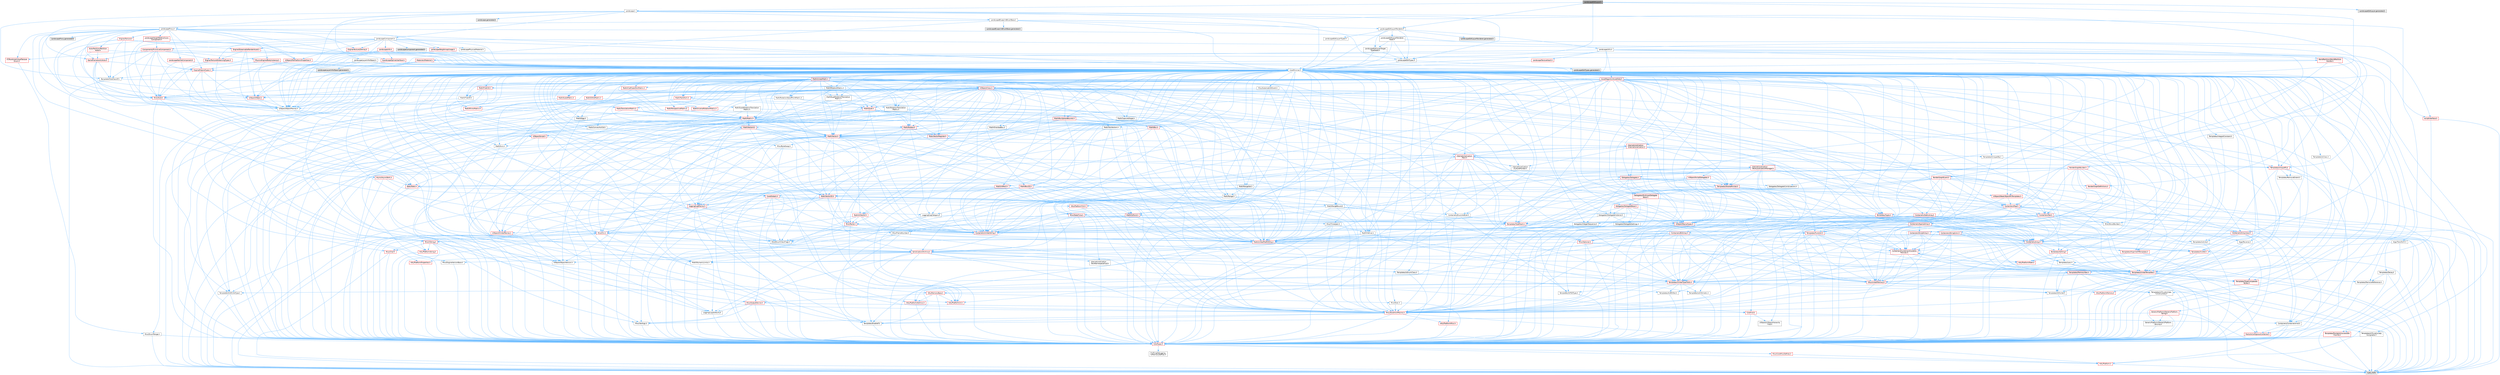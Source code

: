 digraph "LandscapeEditLayer.h"
{
 // INTERACTIVE_SVG=YES
 // LATEX_PDF_SIZE
  bgcolor="transparent";
  edge [fontname=Helvetica,fontsize=10,labelfontname=Helvetica,labelfontsize=10];
  node [fontname=Helvetica,fontsize=10,shape=box,height=0.2,width=0.4];
  Node1 [id="Node000001",label="LandscapeEditLayer.h",height=0.2,width=0.4,color="gray40", fillcolor="grey60", style="filled", fontcolor="black",tooltip=" "];
  Node1 -> Node2 [id="edge1_Node000001_Node000002",color="steelblue1",style="solid",tooltip=" "];
  Node2 [id="Node000002",label="Landscape.h",height=0.2,width=0.4,color="grey40", fillcolor="white", style="filled",URL="$d5/dd6/Landscape_8h.html",tooltip=" "];
  Node2 -> Node3 [id="edge2_Node000002_Node000003",color="steelblue1",style="solid",tooltip=" "];
  Node3 [id="Node000003",label="CoreMinimal.h",height=0.2,width=0.4,color="grey40", fillcolor="white", style="filled",URL="$d7/d67/CoreMinimal_8h.html",tooltip=" "];
  Node3 -> Node4 [id="edge3_Node000003_Node000004",color="steelblue1",style="solid",tooltip=" "];
  Node4 [id="Node000004",label="CoreTypes.h",height=0.2,width=0.4,color="red", fillcolor="#FFF0F0", style="filled",URL="$dc/dec/CoreTypes_8h.html",tooltip=" "];
  Node4 -> Node5 [id="edge4_Node000004_Node000005",color="steelblue1",style="solid",tooltip=" "];
  Node5 [id="Node000005",label="HAL/Platform.h",height=0.2,width=0.4,color="red", fillcolor="#FFF0F0", style="filled",URL="$d9/dd0/Platform_8h.html",tooltip=" "];
  Node5 -> Node8 [id="edge5_Node000005_Node000008",color="steelblue1",style="solid",tooltip=" "];
  Node8 [id="Node000008",label="type_traits",height=0.2,width=0.4,color="grey60", fillcolor="#E0E0E0", style="filled",tooltip=" "];
  Node4 -> Node15 [id="edge6_Node000004_Node000015",color="steelblue1",style="solid",tooltip=" "];
  Node15 [id="Node000015",label="ProfilingDebugging\l/UMemoryDefines.h",height=0.2,width=0.4,color="grey40", fillcolor="white", style="filled",URL="$d2/da2/UMemoryDefines_8h.html",tooltip=" "];
  Node4 -> Node16 [id="edge7_Node000004_Node000016",color="steelblue1",style="solid",tooltip=" "];
  Node16 [id="Node000016",label="Misc/CoreMiscDefines.h",height=0.2,width=0.4,color="red", fillcolor="#FFF0F0", style="filled",URL="$da/d38/CoreMiscDefines_8h.html",tooltip=" "];
  Node16 -> Node5 [id="edge8_Node000016_Node000005",color="steelblue1",style="solid",tooltip=" "];
  Node3 -> Node18 [id="edge9_Node000003_Node000018",color="steelblue1",style="solid",tooltip=" "];
  Node18 [id="Node000018",label="CoreFwd.h",height=0.2,width=0.4,color="red", fillcolor="#FFF0F0", style="filled",URL="$d1/d1e/CoreFwd_8h.html",tooltip=" "];
  Node18 -> Node4 [id="edge10_Node000018_Node000004",color="steelblue1",style="solid",tooltip=" "];
  Node18 -> Node19 [id="edge11_Node000018_Node000019",color="steelblue1",style="solid",tooltip=" "];
  Node19 [id="Node000019",label="Containers/ContainersFwd.h",height=0.2,width=0.4,color="grey40", fillcolor="white", style="filled",URL="$d4/d0a/ContainersFwd_8h.html",tooltip=" "];
  Node19 -> Node5 [id="edge12_Node000019_Node000005",color="steelblue1",style="solid",tooltip=" "];
  Node19 -> Node4 [id="edge13_Node000019_Node000004",color="steelblue1",style="solid",tooltip=" "];
  Node19 -> Node20 [id="edge14_Node000019_Node000020",color="steelblue1",style="solid",tooltip=" "];
  Node20 [id="Node000020",label="Traits/IsContiguousContainer.h",height=0.2,width=0.4,color="red", fillcolor="#FFF0F0", style="filled",URL="$d5/d3c/IsContiguousContainer_8h.html",tooltip=" "];
  Node20 -> Node4 [id="edge15_Node000020_Node000004",color="steelblue1",style="solid",tooltip=" "];
  Node18 -> Node24 [id="edge16_Node000018_Node000024",color="steelblue1",style="solid",tooltip=" "];
  Node24 [id="Node000024",label="UObject/UObjectHierarchy\lFwd.h",height=0.2,width=0.4,color="grey40", fillcolor="white", style="filled",URL="$d3/d13/UObjectHierarchyFwd_8h.html",tooltip=" "];
  Node3 -> Node24 [id="edge17_Node000003_Node000024",color="steelblue1",style="solid",tooltip=" "];
  Node3 -> Node19 [id="edge18_Node000003_Node000019",color="steelblue1",style="solid",tooltip=" "];
  Node3 -> Node25 [id="edge19_Node000003_Node000025",color="steelblue1",style="solid",tooltip=" "];
  Node25 [id="Node000025",label="Misc/VarArgs.h",height=0.2,width=0.4,color="grey40", fillcolor="white", style="filled",URL="$d5/d6f/VarArgs_8h.html",tooltip=" "];
  Node25 -> Node4 [id="edge20_Node000025_Node000004",color="steelblue1",style="solid",tooltip=" "];
  Node3 -> Node26 [id="edge21_Node000003_Node000026",color="steelblue1",style="solid",tooltip=" "];
  Node26 [id="Node000026",label="Logging/LogVerbosity.h",height=0.2,width=0.4,color="grey40", fillcolor="white", style="filled",URL="$d2/d8f/LogVerbosity_8h.html",tooltip=" "];
  Node26 -> Node4 [id="edge22_Node000026_Node000004",color="steelblue1",style="solid",tooltip=" "];
  Node3 -> Node27 [id="edge23_Node000003_Node000027",color="steelblue1",style="solid",tooltip=" "];
  Node27 [id="Node000027",label="Misc/OutputDevice.h",height=0.2,width=0.4,color="red", fillcolor="#FFF0F0", style="filled",URL="$d7/d32/OutputDevice_8h.html",tooltip=" "];
  Node27 -> Node18 [id="edge24_Node000027_Node000018",color="steelblue1",style="solid",tooltip=" "];
  Node27 -> Node4 [id="edge25_Node000027_Node000004",color="steelblue1",style="solid",tooltip=" "];
  Node27 -> Node26 [id="edge26_Node000027_Node000026",color="steelblue1",style="solid",tooltip=" "];
  Node27 -> Node25 [id="edge27_Node000027_Node000025",color="steelblue1",style="solid",tooltip=" "];
  Node3 -> Node33 [id="edge28_Node000003_Node000033",color="steelblue1",style="solid",tooltip=" "];
  Node33 [id="Node000033",label="HAL/PlatformCrt.h",height=0.2,width=0.4,color="red", fillcolor="#FFF0F0", style="filled",URL="$d8/d75/PlatformCrt_8h.html",tooltip=" "];
  Node3 -> Node43 [id="edge29_Node000003_Node000043",color="steelblue1",style="solid",tooltip=" "];
  Node43 [id="Node000043",label="HAL/PlatformMisc.h",height=0.2,width=0.4,color="red", fillcolor="#FFF0F0", style="filled",URL="$d0/df5/PlatformMisc_8h.html",tooltip=" "];
  Node43 -> Node4 [id="edge30_Node000043_Node000004",color="steelblue1",style="solid",tooltip=" "];
  Node3 -> Node62 [id="edge31_Node000003_Node000062",color="steelblue1",style="solid",tooltip=" "];
  Node62 [id="Node000062",label="Misc/AssertionMacros.h",height=0.2,width=0.4,color="red", fillcolor="#FFF0F0", style="filled",URL="$d0/dfa/AssertionMacros_8h.html",tooltip=" "];
  Node62 -> Node4 [id="edge32_Node000062_Node000004",color="steelblue1",style="solid",tooltip=" "];
  Node62 -> Node5 [id="edge33_Node000062_Node000005",color="steelblue1",style="solid",tooltip=" "];
  Node62 -> Node43 [id="edge34_Node000062_Node000043",color="steelblue1",style="solid",tooltip=" "];
  Node62 -> Node63 [id="edge35_Node000062_Node000063",color="steelblue1",style="solid",tooltip=" "];
  Node63 [id="Node000063",label="Templates/EnableIf.h",height=0.2,width=0.4,color="grey40", fillcolor="white", style="filled",URL="$d7/d60/EnableIf_8h.html",tooltip=" "];
  Node63 -> Node4 [id="edge36_Node000063_Node000004",color="steelblue1",style="solid",tooltip=" "];
  Node62 -> Node25 [id="edge37_Node000062_Node000025",color="steelblue1",style="solid",tooltip=" "];
  Node3 -> Node71 [id="edge38_Node000003_Node000071",color="steelblue1",style="solid",tooltip=" "];
  Node71 [id="Node000071",label="Templates/IsPointer.h",height=0.2,width=0.4,color="grey40", fillcolor="white", style="filled",URL="$d7/d05/IsPointer_8h.html",tooltip=" "];
  Node71 -> Node4 [id="edge39_Node000071_Node000004",color="steelblue1",style="solid",tooltip=" "];
  Node3 -> Node72 [id="edge40_Node000003_Node000072",color="steelblue1",style="solid",tooltip=" "];
  Node72 [id="Node000072",label="HAL/PlatformMemory.h",height=0.2,width=0.4,color="red", fillcolor="#FFF0F0", style="filled",URL="$de/d68/PlatformMemory_8h.html",tooltip=" "];
  Node72 -> Node4 [id="edge41_Node000072_Node000004",color="steelblue1",style="solid",tooltip=" "];
  Node3 -> Node55 [id="edge42_Node000003_Node000055",color="steelblue1",style="solid",tooltip=" "];
  Node55 [id="Node000055",label="HAL/PlatformAtomics.h",height=0.2,width=0.4,color="red", fillcolor="#FFF0F0", style="filled",URL="$d3/d36/PlatformAtomics_8h.html",tooltip=" "];
  Node55 -> Node4 [id="edge43_Node000055_Node000004",color="steelblue1",style="solid",tooltip=" "];
  Node3 -> Node77 [id="edge44_Node000003_Node000077",color="steelblue1",style="solid",tooltip=" "];
  Node77 [id="Node000077",label="Misc/Exec.h",height=0.2,width=0.4,color="grey40", fillcolor="white", style="filled",URL="$de/ddb/Exec_8h.html",tooltip=" "];
  Node77 -> Node4 [id="edge45_Node000077_Node000004",color="steelblue1",style="solid",tooltip=" "];
  Node77 -> Node62 [id="edge46_Node000077_Node000062",color="steelblue1",style="solid",tooltip=" "];
  Node3 -> Node78 [id="edge47_Node000003_Node000078",color="steelblue1",style="solid",tooltip=" "];
  Node78 [id="Node000078",label="HAL/MemoryBase.h",height=0.2,width=0.4,color="red", fillcolor="#FFF0F0", style="filled",URL="$d6/d9f/MemoryBase_8h.html",tooltip=" "];
  Node78 -> Node4 [id="edge48_Node000078_Node000004",color="steelblue1",style="solid",tooltip=" "];
  Node78 -> Node55 [id="edge49_Node000078_Node000055",color="steelblue1",style="solid",tooltip=" "];
  Node78 -> Node33 [id="edge50_Node000078_Node000033",color="steelblue1",style="solid",tooltip=" "];
  Node78 -> Node77 [id="edge51_Node000078_Node000077",color="steelblue1",style="solid",tooltip=" "];
  Node78 -> Node27 [id="edge52_Node000078_Node000027",color="steelblue1",style="solid",tooltip=" "];
  Node3 -> Node88 [id="edge53_Node000003_Node000088",color="steelblue1",style="solid",tooltip=" "];
  Node88 [id="Node000088",label="HAL/UnrealMemory.h",height=0.2,width=0.4,color="red", fillcolor="#FFF0F0", style="filled",URL="$d9/d96/UnrealMemory_8h.html",tooltip=" "];
  Node88 -> Node4 [id="edge54_Node000088_Node000004",color="steelblue1",style="solid",tooltip=" "];
  Node88 -> Node78 [id="edge55_Node000088_Node000078",color="steelblue1",style="solid",tooltip=" "];
  Node88 -> Node72 [id="edge56_Node000088_Node000072",color="steelblue1",style="solid",tooltip=" "];
  Node88 -> Node71 [id="edge57_Node000088_Node000071",color="steelblue1",style="solid",tooltip=" "];
  Node3 -> Node90 [id="edge58_Node000003_Node000090",color="steelblue1",style="solid",tooltip=" "];
  Node90 [id="Node000090",label="Templates/IsArithmetic.h",height=0.2,width=0.4,color="grey40", fillcolor="white", style="filled",URL="$d2/d5d/IsArithmetic_8h.html",tooltip=" "];
  Node90 -> Node4 [id="edge59_Node000090_Node000004",color="steelblue1",style="solid",tooltip=" "];
  Node3 -> Node84 [id="edge60_Node000003_Node000084",color="steelblue1",style="solid",tooltip=" "];
  Node84 [id="Node000084",label="Templates/AndOrNot.h",height=0.2,width=0.4,color="grey40", fillcolor="white", style="filled",URL="$db/d0a/AndOrNot_8h.html",tooltip=" "];
  Node84 -> Node4 [id="edge61_Node000084_Node000004",color="steelblue1",style="solid",tooltip=" "];
  Node3 -> Node91 [id="edge62_Node000003_Node000091",color="steelblue1",style="solid",tooltip=" "];
  Node91 [id="Node000091",label="Templates/IsPODType.h",height=0.2,width=0.4,color="grey40", fillcolor="white", style="filled",URL="$d7/db1/IsPODType_8h.html",tooltip=" "];
  Node91 -> Node4 [id="edge63_Node000091_Node000004",color="steelblue1",style="solid",tooltip=" "];
  Node3 -> Node92 [id="edge64_Node000003_Node000092",color="steelblue1",style="solid",tooltip=" "];
  Node92 [id="Node000092",label="Templates/IsUECoreType.h",height=0.2,width=0.4,color="grey40", fillcolor="white", style="filled",URL="$d1/db8/IsUECoreType_8h.html",tooltip=" "];
  Node92 -> Node4 [id="edge65_Node000092_Node000004",color="steelblue1",style="solid",tooltip=" "];
  Node92 -> Node8 [id="edge66_Node000092_Node000008",color="steelblue1",style="solid",tooltip=" "];
  Node3 -> Node85 [id="edge67_Node000003_Node000085",color="steelblue1",style="solid",tooltip=" "];
  Node85 [id="Node000085",label="Templates/IsTriviallyCopy\lConstructible.h",height=0.2,width=0.4,color="grey40", fillcolor="white", style="filled",URL="$d3/d78/IsTriviallyCopyConstructible_8h.html",tooltip=" "];
  Node85 -> Node4 [id="edge68_Node000085_Node000004",color="steelblue1",style="solid",tooltip=" "];
  Node85 -> Node8 [id="edge69_Node000085_Node000008",color="steelblue1",style="solid",tooltip=" "];
  Node3 -> Node93 [id="edge70_Node000003_Node000093",color="steelblue1",style="solid",tooltip=" "];
  Node93 [id="Node000093",label="Templates/UnrealTypeTraits.h",height=0.2,width=0.4,color="red", fillcolor="#FFF0F0", style="filled",URL="$d2/d2d/UnrealTypeTraits_8h.html",tooltip=" "];
  Node93 -> Node4 [id="edge71_Node000093_Node000004",color="steelblue1",style="solid",tooltip=" "];
  Node93 -> Node71 [id="edge72_Node000093_Node000071",color="steelblue1",style="solid",tooltip=" "];
  Node93 -> Node62 [id="edge73_Node000093_Node000062",color="steelblue1",style="solid",tooltip=" "];
  Node93 -> Node84 [id="edge74_Node000093_Node000084",color="steelblue1",style="solid",tooltip=" "];
  Node93 -> Node63 [id="edge75_Node000093_Node000063",color="steelblue1",style="solid",tooltip=" "];
  Node93 -> Node90 [id="edge76_Node000093_Node000090",color="steelblue1",style="solid",tooltip=" "];
  Node93 -> Node91 [id="edge77_Node000093_Node000091",color="steelblue1",style="solid",tooltip=" "];
  Node93 -> Node92 [id="edge78_Node000093_Node000092",color="steelblue1",style="solid",tooltip=" "];
  Node93 -> Node85 [id="edge79_Node000093_Node000085",color="steelblue1",style="solid",tooltip=" "];
  Node3 -> Node63 [id="edge80_Node000003_Node000063",color="steelblue1",style="solid",tooltip=" "];
  Node3 -> Node95 [id="edge81_Node000003_Node000095",color="steelblue1",style="solid",tooltip=" "];
  Node95 [id="Node000095",label="Templates/RemoveReference.h",height=0.2,width=0.4,color="grey40", fillcolor="white", style="filled",URL="$da/dbe/RemoveReference_8h.html",tooltip=" "];
  Node95 -> Node4 [id="edge82_Node000095_Node000004",color="steelblue1",style="solid",tooltip=" "];
  Node3 -> Node96 [id="edge83_Node000003_Node000096",color="steelblue1",style="solid",tooltip=" "];
  Node96 [id="Node000096",label="Templates/IntegralConstant.h",height=0.2,width=0.4,color="grey40", fillcolor="white", style="filled",URL="$db/d1b/IntegralConstant_8h.html",tooltip=" "];
  Node96 -> Node4 [id="edge84_Node000096_Node000004",color="steelblue1",style="solid",tooltip=" "];
  Node3 -> Node97 [id="edge85_Node000003_Node000097",color="steelblue1",style="solid",tooltip=" "];
  Node97 [id="Node000097",label="Templates/IsClass.h",height=0.2,width=0.4,color="grey40", fillcolor="white", style="filled",URL="$db/dcb/IsClass_8h.html",tooltip=" "];
  Node97 -> Node4 [id="edge86_Node000097_Node000004",color="steelblue1",style="solid",tooltip=" "];
  Node3 -> Node98 [id="edge87_Node000003_Node000098",color="steelblue1",style="solid",tooltip=" "];
  Node98 [id="Node000098",label="Templates/TypeCompatible\lBytes.h",height=0.2,width=0.4,color="red", fillcolor="#FFF0F0", style="filled",URL="$df/d0a/TypeCompatibleBytes_8h.html",tooltip=" "];
  Node98 -> Node4 [id="edge88_Node000098_Node000004",color="steelblue1",style="solid",tooltip=" "];
  Node98 -> Node8 [id="edge89_Node000098_Node000008",color="steelblue1",style="solid",tooltip=" "];
  Node3 -> Node20 [id="edge90_Node000003_Node000020",color="steelblue1",style="solid",tooltip=" "];
  Node3 -> Node99 [id="edge91_Node000003_Node000099",color="steelblue1",style="solid",tooltip=" "];
  Node99 [id="Node000099",label="Templates/UnrealTemplate.h",height=0.2,width=0.4,color="red", fillcolor="#FFF0F0", style="filled",URL="$d4/d24/UnrealTemplate_8h.html",tooltip=" "];
  Node99 -> Node4 [id="edge92_Node000099_Node000004",color="steelblue1",style="solid",tooltip=" "];
  Node99 -> Node71 [id="edge93_Node000099_Node000071",color="steelblue1",style="solid",tooltip=" "];
  Node99 -> Node88 [id="edge94_Node000099_Node000088",color="steelblue1",style="solid",tooltip=" "];
  Node99 -> Node93 [id="edge95_Node000099_Node000093",color="steelblue1",style="solid",tooltip=" "];
  Node99 -> Node95 [id="edge96_Node000099_Node000095",color="steelblue1",style="solid",tooltip=" "];
  Node99 -> Node98 [id="edge97_Node000099_Node000098",color="steelblue1",style="solid",tooltip=" "];
  Node99 -> Node20 [id="edge98_Node000099_Node000020",color="steelblue1",style="solid",tooltip=" "];
  Node99 -> Node8 [id="edge99_Node000099_Node000008",color="steelblue1",style="solid",tooltip=" "];
  Node3 -> Node48 [id="edge100_Node000003_Node000048",color="steelblue1",style="solid",tooltip=" "];
  Node48 [id="Node000048",label="Math/NumericLimits.h",height=0.2,width=0.4,color="grey40", fillcolor="white", style="filled",URL="$df/d1b/NumericLimits_8h.html",tooltip=" "];
  Node48 -> Node4 [id="edge101_Node000048_Node000004",color="steelblue1",style="solid",tooltip=" "];
  Node3 -> Node103 [id="edge102_Node000003_Node000103",color="steelblue1",style="solid",tooltip=" "];
  Node103 [id="Node000103",label="HAL/PlatformMath.h",height=0.2,width=0.4,color="red", fillcolor="#FFF0F0", style="filled",URL="$dc/d53/PlatformMath_8h.html",tooltip=" "];
  Node103 -> Node4 [id="edge103_Node000103_Node000004",color="steelblue1",style="solid",tooltip=" "];
  Node3 -> Node86 [id="edge104_Node000003_Node000086",color="steelblue1",style="solid",tooltip=" "];
  Node86 [id="Node000086",label="Templates/IsTriviallyCopy\lAssignable.h",height=0.2,width=0.4,color="grey40", fillcolor="white", style="filled",URL="$d2/df2/IsTriviallyCopyAssignable_8h.html",tooltip=" "];
  Node86 -> Node4 [id="edge105_Node000086_Node000004",color="steelblue1",style="solid",tooltip=" "];
  Node86 -> Node8 [id="edge106_Node000086_Node000008",color="steelblue1",style="solid",tooltip=" "];
  Node3 -> Node111 [id="edge107_Node000003_Node000111",color="steelblue1",style="solid",tooltip=" "];
  Node111 [id="Node000111",label="Templates/MemoryOps.h",height=0.2,width=0.4,color="red", fillcolor="#FFF0F0", style="filled",URL="$db/dea/MemoryOps_8h.html",tooltip=" "];
  Node111 -> Node4 [id="edge108_Node000111_Node000004",color="steelblue1",style="solid",tooltip=" "];
  Node111 -> Node88 [id="edge109_Node000111_Node000088",color="steelblue1",style="solid",tooltip=" "];
  Node111 -> Node86 [id="edge110_Node000111_Node000086",color="steelblue1",style="solid",tooltip=" "];
  Node111 -> Node85 [id="edge111_Node000111_Node000085",color="steelblue1",style="solid",tooltip=" "];
  Node111 -> Node93 [id="edge112_Node000111_Node000093",color="steelblue1",style="solid",tooltip=" "];
  Node111 -> Node8 [id="edge113_Node000111_Node000008",color="steelblue1",style="solid",tooltip=" "];
  Node3 -> Node112 [id="edge114_Node000003_Node000112",color="steelblue1",style="solid",tooltip=" "];
  Node112 [id="Node000112",label="Containers/ContainerAllocation\lPolicies.h",height=0.2,width=0.4,color="red", fillcolor="#FFF0F0", style="filled",URL="$d7/dff/ContainerAllocationPolicies_8h.html",tooltip=" "];
  Node112 -> Node4 [id="edge115_Node000112_Node000004",color="steelblue1",style="solid",tooltip=" "];
  Node112 -> Node112 [id="edge116_Node000112_Node000112",color="steelblue1",style="solid",tooltip=" "];
  Node112 -> Node103 [id="edge117_Node000112_Node000103",color="steelblue1",style="solid",tooltip=" "];
  Node112 -> Node88 [id="edge118_Node000112_Node000088",color="steelblue1",style="solid",tooltip=" "];
  Node112 -> Node48 [id="edge119_Node000112_Node000048",color="steelblue1",style="solid",tooltip=" "];
  Node112 -> Node62 [id="edge120_Node000112_Node000062",color="steelblue1",style="solid",tooltip=" "];
  Node112 -> Node111 [id="edge121_Node000112_Node000111",color="steelblue1",style="solid",tooltip=" "];
  Node112 -> Node98 [id="edge122_Node000112_Node000098",color="steelblue1",style="solid",tooltip=" "];
  Node112 -> Node8 [id="edge123_Node000112_Node000008",color="steelblue1",style="solid",tooltip=" "];
  Node3 -> Node115 [id="edge124_Node000003_Node000115",color="steelblue1",style="solid",tooltip=" "];
  Node115 [id="Node000115",label="Templates/IsEnumClass.h",height=0.2,width=0.4,color="grey40", fillcolor="white", style="filled",URL="$d7/d15/IsEnumClass_8h.html",tooltip=" "];
  Node115 -> Node4 [id="edge125_Node000115_Node000004",color="steelblue1",style="solid",tooltip=" "];
  Node115 -> Node84 [id="edge126_Node000115_Node000084",color="steelblue1",style="solid",tooltip=" "];
  Node3 -> Node116 [id="edge127_Node000003_Node000116",color="steelblue1",style="solid",tooltip=" "];
  Node116 [id="Node000116",label="HAL/PlatformProperties.h",height=0.2,width=0.4,color="red", fillcolor="#FFF0F0", style="filled",URL="$d9/db0/PlatformProperties_8h.html",tooltip=" "];
  Node116 -> Node4 [id="edge128_Node000116_Node000004",color="steelblue1",style="solid",tooltip=" "];
  Node3 -> Node119 [id="edge129_Node000003_Node000119",color="steelblue1",style="solid",tooltip=" "];
  Node119 [id="Node000119",label="Misc/EngineVersionBase.h",height=0.2,width=0.4,color="grey40", fillcolor="white", style="filled",URL="$d5/d2b/EngineVersionBase_8h.html",tooltip=" "];
  Node119 -> Node4 [id="edge130_Node000119_Node000004",color="steelblue1",style="solid",tooltip=" "];
  Node3 -> Node120 [id="edge131_Node000003_Node000120",color="steelblue1",style="solid",tooltip=" "];
  Node120 [id="Node000120",label="Internationalization\l/TextNamespaceFwd.h",height=0.2,width=0.4,color="grey40", fillcolor="white", style="filled",URL="$d8/d97/TextNamespaceFwd_8h.html",tooltip=" "];
  Node120 -> Node4 [id="edge132_Node000120_Node000004",color="steelblue1",style="solid",tooltip=" "];
  Node3 -> Node121 [id="edge133_Node000003_Node000121",color="steelblue1",style="solid",tooltip=" "];
  Node121 [id="Node000121",label="Serialization/Archive.h",height=0.2,width=0.4,color="red", fillcolor="#FFF0F0", style="filled",URL="$d7/d3b/Archive_8h.html",tooltip=" "];
  Node121 -> Node18 [id="edge134_Node000121_Node000018",color="steelblue1",style="solid",tooltip=" "];
  Node121 -> Node4 [id="edge135_Node000121_Node000004",color="steelblue1",style="solid",tooltip=" "];
  Node121 -> Node116 [id="edge136_Node000121_Node000116",color="steelblue1",style="solid",tooltip=" "];
  Node121 -> Node120 [id="edge137_Node000121_Node000120",color="steelblue1",style="solid",tooltip=" "];
  Node121 -> Node62 [id="edge138_Node000121_Node000062",color="steelblue1",style="solid",tooltip=" "];
  Node121 -> Node119 [id="edge139_Node000121_Node000119",color="steelblue1",style="solid",tooltip=" "];
  Node121 -> Node25 [id="edge140_Node000121_Node000025",color="steelblue1",style="solid",tooltip=" "];
  Node121 -> Node63 [id="edge141_Node000121_Node000063",color="steelblue1",style="solid",tooltip=" "];
  Node121 -> Node115 [id="edge142_Node000121_Node000115",color="steelblue1",style="solid",tooltip=" "];
  Node121 -> Node99 [id="edge143_Node000121_Node000099",color="steelblue1",style="solid",tooltip=" "];
  Node121 -> Node124 [id="edge144_Node000121_Node000124",color="steelblue1",style="solid",tooltip=" "];
  Node124 [id="Node000124",label="UObject/ObjectVersion.h",height=0.2,width=0.4,color="grey40", fillcolor="white", style="filled",URL="$da/d63/ObjectVersion_8h.html",tooltip=" "];
  Node124 -> Node4 [id="edge145_Node000124_Node000004",color="steelblue1",style="solid",tooltip=" "];
  Node3 -> Node125 [id="edge146_Node000003_Node000125",color="steelblue1",style="solid",tooltip=" "];
  Node125 [id="Node000125",label="Templates/Less.h",height=0.2,width=0.4,color="grey40", fillcolor="white", style="filled",URL="$de/dc8/Less_8h.html",tooltip=" "];
  Node125 -> Node4 [id="edge147_Node000125_Node000004",color="steelblue1",style="solid",tooltip=" "];
  Node125 -> Node99 [id="edge148_Node000125_Node000099",color="steelblue1",style="solid",tooltip=" "];
  Node3 -> Node126 [id="edge149_Node000003_Node000126",color="steelblue1",style="solid",tooltip=" "];
  Node126 [id="Node000126",label="Templates/Sorting.h",height=0.2,width=0.4,color="red", fillcolor="#FFF0F0", style="filled",URL="$d3/d9e/Sorting_8h.html",tooltip=" "];
  Node126 -> Node4 [id="edge150_Node000126_Node000004",color="steelblue1",style="solid",tooltip=" "];
  Node126 -> Node103 [id="edge151_Node000126_Node000103",color="steelblue1",style="solid",tooltip=" "];
  Node126 -> Node125 [id="edge152_Node000126_Node000125",color="steelblue1",style="solid",tooltip=" "];
  Node3 -> Node137 [id="edge153_Node000003_Node000137",color="steelblue1",style="solid",tooltip=" "];
  Node137 [id="Node000137",label="Misc/Char.h",height=0.2,width=0.4,color="red", fillcolor="#FFF0F0", style="filled",URL="$d0/d58/Char_8h.html",tooltip=" "];
  Node137 -> Node4 [id="edge154_Node000137_Node000004",color="steelblue1",style="solid",tooltip=" "];
  Node137 -> Node8 [id="edge155_Node000137_Node000008",color="steelblue1",style="solid",tooltip=" "];
  Node3 -> Node140 [id="edge156_Node000003_Node000140",color="steelblue1",style="solid",tooltip=" "];
  Node140 [id="Node000140",label="GenericPlatform/GenericPlatform\lStricmp.h",height=0.2,width=0.4,color="grey40", fillcolor="white", style="filled",URL="$d2/d86/GenericPlatformStricmp_8h.html",tooltip=" "];
  Node140 -> Node4 [id="edge157_Node000140_Node000004",color="steelblue1",style="solid",tooltip=" "];
  Node3 -> Node141 [id="edge158_Node000003_Node000141",color="steelblue1",style="solid",tooltip=" "];
  Node141 [id="Node000141",label="GenericPlatform/GenericPlatform\lString.h",height=0.2,width=0.4,color="red", fillcolor="#FFF0F0", style="filled",URL="$dd/d20/GenericPlatformString_8h.html",tooltip=" "];
  Node141 -> Node4 [id="edge159_Node000141_Node000004",color="steelblue1",style="solid",tooltip=" "];
  Node141 -> Node140 [id="edge160_Node000141_Node000140",color="steelblue1",style="solid",tooltip=" "];
  Node141 -> Node63 [id="edge161_Node000141_Node000063",color="steelblue1",style="solid",tooltip=" "];
  Node141 -> Node8 [id="edge162_Node000141_Node000008",color="steelblue1",style="solid",tooltip=" "];
  Node3 -> Node74 [id="edge163_Node000003_Node000074",color="steelblue1",style="solid",tooltip=" "];
  Node74 [id="Node000074",label="HAL/PlatformString.h",height=0.2,width=0.4,color="red", fillcolor="#FFF0F0", style="filled",URL="$db/db5/PlatformString_8h.html",tooltip=" "];
  Node74 -> Node4 [id="edge164_Node000074_Node000004",color="steelblue1",style="solid",tooltip=" "];
  Node3 -> Node144 [id="edge165_Node000003_Node000144",color="steelblue1",style="solid",tooltip=" "];
  Node144 [id="Node000144",label="Misc/CString.h",height=0.2,width=0.4,color="red", fillcolor="#FFF0F0", style="filled",URL="$d2/d49/CString_8h.html",tooltip=" "];
  Node144 -> Node4 [id="edge166_Node000144_Node000004",color="steelblue1",style="solid",tooltip=" "];
  Node144 -> Node33 [id="edge167_Node000144_Node000033",color="steelblue1",style="solid",tooltip=" "];
  Node144 -> Node74 [id="edge168_Node000144_Node000074",color="steelblue1",style="solid",tooltip=" "];
  Node144 -> Node62 [id="edge169_Node000144_Node000062",color="steelblue1",style="solid",tooltip=" "];
  Node144 -> Node137 [id="edge170_Node000144_Node000137",color="steelblue1",style="solid",tooltip=" "];
  Node144 -> Node25 [id="edge171_Node000144_Node000025",color="steelblue1",style="solid",tooltip=" "];
  Node3 -> Node145 [id="edge172_Node000003_Node000145",color="steelblue1",style="solid",tooltip=" "];
  Node145 [id="Node000145",label="Misc/Crc.h",height=0.2,width=0.4,color="red", fillcolor="#FFF0F0", style="filled",URL="$d4/dd2/Crc_8h.html",tooltip=" "];
  Node145 -> Node4 [id="edge173_Node000145_Node000004",color="steelblue1",style="solid",tooltip=" "];
  Node145 -> Node74 [id="edge174_Node000145_Node000074",color="steelblue1",style="solid",tooltip=" "];
  Node145 -> Node62 [id="edge175_Node000145_Node000062",color="steelblue1",style="solid",tooltip=" "];
  Node145 -> Node144 [id="edge176_Node000145_Node000144",color="steelblue1",style="solid",tooltip=" "];
  Node145 -> Node137 [id="edge177_Node000145_Node000137",color="steelblue1",style="solid",tooltip=" "];
  Node145 -> Node93 [id="edge178_Node000145_Node000093",color="steelblue1",style="solid",tooltip=" "];
  Node3 -> Node136 [id="edge179_Node000003_Node000136",color="steelblue1",style="solid",tooltip=" "];
  Node136 [id="Node000136",label="Math/UnrealMathUtility.h",height=0.2,width=0.4,color="red", fillcolor="#FFF0F0", style="filled",URL="$db/db8/UnrealMathUtility_8h.html",tooltip=" "];
  Node136 -> Node4 [id="edge180_Node000136_Node000004",color="steelblue1",style="solid",tooltip=" "];
  Node136 -> Node62 [id="edge181_Node000136_Node000062",color="steelblue1",style="solid",tooltip=" "];
  Node136 -> Node103 [id="edge182_Node000136_Node000103",color="steelblue1",style="solid",tooltip=" "];
  Node3 -> Node146 [id="edge183_Node000003_Node000146",color="steelblue1",style="solid",tooltip=" "];
  Node146 [id="Node000146",label="Containers/UnrealString.h",height=0.2,width=0.4,color="red", fillcolor="#FFF0F0", style="filled",URL="$d5/dba/UnrealString_8h.html",tooltip=" "];
  Node3 -> Node150 [id="edge184_Node000003_Node000150",color="steelblue1",style="solid",tooltip=" "];
  Node150 [id="Node000150",label="Containers/Array.h",height=0.2,width=0.4,color="red", fillcolor="#FFF0F0", style="filled",URL="$df/dd0/Array_8h.html",tooltip=" "];
  Node150 -> Node4 [id="edge185_Node000150_Node000004",color="steelblue1",style="solid",tooltip=" "];
  Node150 -> Node62 [id="edge186_Node000150_Node000062",color="steelblue1",style="solid",tooltip=" "];
  Node150 -> Node88 [id="edge187_Node000150_Node000088",color="steelblue1",style="solid",tooltip=" "];
  Node150 -> Node93 [id="edge188_Node000150_Node000093",color="steelblue1",style="solid",tooltip=" "];
  Node150 -> Node99 [id="edge189_Node000150_Node000099",color="steelblue1",style="solid",tooltip=" "];
  Node150 -> Node112 [id="edge190_Node000150_Node000112",color="steelblue1",style="solid",tooltip=" "];
  Node150 -> Node121 [id="edge191_Node000150_Node000121",color="steelblue1",style="solid",tooltip=" "];
  Node150 -> Node129 [id="edge192_Node000150_Node000129",color="steelblue1",style="solid",tooltip=" "];
  Node129 [id="Node000129",label="Templates/Invoke.h",height=0.2,width=0.4,color="red", fillcolor="#FFF0F0", style="filled",URL="$d7/deb/Invoke_8h.html",tooltip=" "];
  Node129 -> Node4 [id="edge193_Node000129_Node000004",color="steelblue1",style="solid",tooltip=" "];
  Node129 -> Node99 [id="edge194_Node000129_Node000099",color="steelblue1",style="solid",tooltip=" "];
  Node129 -> Node8 [id="edge195_Node000129_Node000008",color="steelblue1",style="solid",tooltip=" "];
  Node150 -> Node125 [id="edge196_Node000150_Node000125",color="steelblue1",style="solid",tooltip=" "];
  Node150 -> Node126 [id="edge197_Node000150_Node000126",color="steelblue1",style="solid",tooltip=" "];
  Node150 -> Node173 [id="edge198_Node000150_Node000173",color="steelblue1",style="solid",tooltip=" "];
  Node173 [id="Node000173",label="Templates/AlignmentTemplates.h",height=0.2,width=0.4,color="red", fillcolor="#FFF0F0", style="filled",URL="$dd/d32/AlignmentTemplates_8h.html",tooltip=" "];
  Node173 -> Node4 [id="edge199_Node000173_Node000004",color="steelblue1",style="solid",tooltip=" "];
  Node173 -> Node71 [id="edge200_Node000173_Node000071",color="steelblue1",style="solid",tooltip=" "];
  Node150 -> Node8 [id="edge201_Node000150_Node000008",color="steelblue1",style="solid",tooltip=" "];
  Node3 -> Node174 [id="edge202_Node000003_Node000174",color="steelblue1",style="solid",tooltip=" "];
  Node174 [id="Node000174",label="Misc/FrameNumber.h",height=0.2,width=0.4,color="grey40", fillcolor="white", style="filled",URL="$dd/dbd/FrameNumber_8h.html",tooltip=" "];
  Node174 -> Node4 [id="edge203_Node000174_Node000004",color="steelblue1",style="solid",tooltip=" "];
  Node174 -> Node48 [id="edge204_Node000174_Node000048",color="steelblue1",style="solid",tooltip=" "];
  Node174 -> Node136 [id="edge205_Node000174_Node000136",color="steelblue1",style="solid",tooltip=" "];
  Node174 -> Node63 [id="edge206_Node000174_Node000063",color="steelblue1",style="solid",tooltip=" "];
  Node174 -> Node93 [id="edge207_Node000174_Node000093",color="steelblue1",style="solid",tooltip=" "];
  Node3 -> Node175 [id="edge208_Node000003_Node000175",color="steelblue1",style="solid",tooltip=" "];
  Node175 [id="Node000175",label="Misc/Timespan.h",height=0.2,width=0.4,color="grey40", fillcolor="white", style="filled",URL="$da/dd9/Timespan_8h.html",tooltip=" "];
  Node175 -> Node4 [id="edge209_Node000175_Node000004",color="steelblue1",style="solid",tooltip=" "];
  Node175 -> Node176 [id="edge210_Node000175_Node000176",color="steelblue1",style="solid",tooltip=" "];
  Node176 [id="Node000176",label="Math/Interval.h",height=0.2,width=0.4,color="grey40", fillcolor="white", style="filled",URL="$d1/d55/Interval_8h.html",tooltip=" "];
  Node176 -> Node4 [id="edge211_Node000176_Node000004",color="steelblue1",style="solid",tooltip=" "];
  Node176 -> Node90 [id="edge212_Node000176_Node000090",color="steelblue1",style="solid",tooltip=" "];
  Node176 -> Node93 [id="edge213_Node000176_Node000093",color="steelblue1",style="solid",tooltip=" "];
  Node176 -> Node48 [id="edge214_Node000176_Node000048",color="steelblue1",style="solid",tooltip=" "];
  Node176 -> Node136 [id="edge215_Node000176_Node000136",color="steelblue1",style="solid",tooltip=" "];
  Node175 -> Node136 [id="edge216_Node000175_Node000136",color="steelblue1",style="solid",tooltip=" "];
  Node175 -> Node62 [id="edge217_Node000175_Node000062",color="steelblue1",style="solid",tooltip=" "];
  Node3 -> Node177 [id="edge218_Node000003_Node000177",color="steelblue1",style="solid",tooltip=" "];
  Node177 [id="Node000177",label="Containers/StringConv.h",height=0.2,width=0.4,color="red", fillcolor="#FFF0F0", style="filled",URL="$d3/ddf/StringConv_8h.html",tooltip=" "];
  Node177 -> Node4 [id="edge219_Node000177_Node000004",color="steelblue1",style="solid",tooltip=" "];
  Node177 -> Node62 [id="edge220_Node000177_Node000062",color="steelblue1",style="solid",tooltip=" "];
  Node177 -> Node112 [id="edge221_Node000177_Node000112",color="steelblue1",style="solid",tooltip=" "];
  Node177 -> Node150 [id="edge222_Node000177_Node000150",color="steelblue1",style="solid",tooltip=" "];
  Node177 -> Node144 [id="edge223_Node000177_Node000144",color="steelblue1",style="solid",tooltip=" "];
  Node177 -> Node178 [id="edge224_Node000177_Node000178",color="steelblue1",style="solid",tooltip=" "];
  Node178 [id="Node000178",label="Templates/IsArray.h",height=0.2,width=0.4,color="grey40", fillcolor="white", style="filled",URL="$d8/d8d/IsArray_8h.html",tooltip=" "];
  Node178 -> Node4 [id="edge225_Node000178_Node000004",color="steelblue1",style="solid",tooltip=" "];
  Node177 -> Node99 [id="edge226_Node000177_Node000099",color="steelblue1",style="solid",tooltip=" "];
  Node177 -> Node93 [id="edge227_Node000177_Node000093",color="steelblue1",style="solid",tooltip=" "];
  Node177 -> Node20 [id="edge228_Node000177_Node000020",color="steelblue1",style="solid",tooltip=" "];
  Node177 -> Node8 [id="edge229_Node000177_Node000008",color="steelblue1",style="solid",tooltip=" "];
  Node3 -> Node179 [id="edge230_Node000003_Node000179",color="steelblue1",style="solid",tooltip=" "];
  Node179 [id="Node000179",label="UObject/UnrealNames.h",height=0.2,width=0.4,color="red", fillcolor="#FFF0F0", style="filled",URL="$d8/db1/UnrealNames_8h.html",tooltip=" "];
  Node179 -> Node4 [id="edge231_Node000179_Node000004",color="steelblue1",style="solid",tooltip=" "];
  Node3 -> Node181 [id="edge232_Node000003_Node000181",color="steelblue1",style="solid",tooltip=" "];
  Node181 [id="Node000181",label="UObject/NameTypes.h",height=0.2,width=0.4,color="red", fillcolor="#FFF0F0", style="filled",URL="$d6/d35/NameTypes_8h.html",tooltip=" "];
  Node181 -> Node4 [id="edge233_Node000181_Node000004",color="steelblue1",style="solid",tooltip=" "];
  Node181 -> Node62 [id="edge234_Node000181_Node000062",color="steelblue1",style="solid",tooltip=" "];
  Node181 -> Node88 [id="edge235_Node000181_Node000088",color="steelblue1",style="solid",tooltip=" "];
  Node181 -> Node93 [id="edge236_Node000181_Node000093",color="steelblue1",style="solid",tooltip=" "];
  Node181 -> Node99 [id="edge237_Node000181_Node000099",color="steelblue1",style="solid",tooltip=" "];
  Node181 -> Node146 [id="edge238_Node000181_Node000146",color="steelblue1",style="solid",tooltip=" "];
  Node181 -> Node177 [id="edge239_Node000181_Node000177",color="steelblue1",style="solid",tooltip=" "];
  Node181 -> Node179 [id="edge240_Node000181_Node000179",color="steelblue1",style="solid",tooltip=" "];
  Node3 -> Node189 [id="edge241_Node000003_Node000189",color="steelblue1",style="solid",tooltip=" "];
  Node189 [id="Node000189",label="Misc/Parse.h",height=0.2,width=0.4,color="red", fillcolor="#FFF0F0", style="filled",URL="$dc/d71/Parse_8h.html",tooltip=" "];
  Node189 -> Node146 [id="edge242_Node000189_Node000146",color="steelblue1",style="solid",tooltip=" "];
  Node189 -> Node4 [id="edge243_Node000189_Node000004",color="steelblue1",style="solid",tooltip=" "];
  Node189 -> Node33 [id="edge244_Node000189_Node000033",color="steelblue1",style="solid",tooltip=" "];
  Node189 -> Node50 [id="edge245_Node000189_Node000050",color="steelblue1",style="solid",tooltip=" "];
  Node50 [id="Node000050",label="Misc/EnumClassFlags.h",height=0.2,width=0.4,color="grey40", fillcolor="white", style="filled",URL="$d8/de7/EnumClassFlags_8h.html",tooltip=" "];
  Node189 -> Node190 [id="edge246_Node000189_Node000190",color="steelblue1",style="solid",tooltip=" "];
  Node190 [id="Node000190",label="Templates/Function.h",height=0.2,width=0.4,color="red", fillcolor="#FFF0F0", style="filled",URL="$df/df5/Function_8h.html",tooltip=" "];
  Node190 -> Node4 [id="edge247_Node000190_Node000004",color="steelblue1",style="solid",tooltip=" "];
  Node190 -> Node62 [id="edge248_Node000190_Node000062",color="steelblue1",style="solid",tooltip=" "];
  Node190 -> Node88 [id="edge249_Node000190_Node000088",color="steelblue1",style="solid",tooltip=" "];
  Node190 -> Node93 [id="edge250_Node000190_Node000093",color="steelblue1",style="solid",tooltip=" "];
  Node190 -> Node129 [id="edge251_Node000190_Node000129",color="steelblue1",style="solid",tooltip=" "];
  Node190 -> Node99 [id="edge252_Node000190_Node000099",color="steelblue1",style="solid",tooltip=" "];
  Node190 -> Node136 [id="edge253_Node000190_Node000136",color="steelblue1",style="solid",tooltip=" "];
  Node190 -> Node8 [id="edge254_Node000190_Node000008",color="steelblue1",style="solid",tooltip=" "];
  Node3 -> Node173 [id="edge255_Node000003_Node000173",color="steelblue1",style="solid",tooltip=" "];
  Node3 -> Node192 [id="edge256_Node000003_Node000192",color="steelblue1",style="solid",tooltip=" "];
  Node192 [id="Node000192",label="Misc/StructBuilder.h",height=0.2,width=0.4,color="grey40", fillcolor="white", style="filled",URL="$d9/db3/StructBuilder_8h.html",tooltip=" "];
  Node192 -> Node4 [id="edge257_Node000192_Node000004",color="steelblue1",style="solid",tooltip=" "];
  Node192 -> Node136 [id="edge258_Node000192_Node000136",color="steelblue1",style="solid",tooltip=" "];
  Node192 -> Node173 [id="edge259_Node000192_Node000173",color="steelblue1",style="solid",tooltip=" "];
  Node3 -> Node105 [id="edge260_Node000003_Node000105",color="steelblue1",style="solid",tooltip=" "];
  Node105 [id="Node000105",label="Templates/Decay.h",height=0.2,width=0.4,color="grey40", fillcolor="white", style="filled",URL="$dd/d0f/Decay_8h.html",tooltip=" "];
  Node105 -> Node4 [id="edge261_Node000105_Node000004",color="steelblue1",style="solid",tooltip=" "];
  Node105 -> Node95 [id="edge262_Node000105_Node000095",color="steelblue1",style="solid",tooltip=" "];
  Node105 -> Node8 [id="edge263_Node000105_Node000008",color="steelblue1",style="solid",tooltip=" "];
  Node3 -> Node193 [id="edge264_Node000003_Node000193",color="steelblue1",style="solid",tooltip=" "];
  Node193 [id="Node000193",label="Templates/PointerIsConvertible\lFromTo.h",height=0.2,width=0.4,color="red", fillcolor="#FFF0F0", style="filled",URL="$d6/d65/PointerIsConvertibleFromTo_8h.html",tooltip=" "];
  Node193 -> Node4 [id="edge265_Node000193_Node000004",color="steelblue1",style="solid",tooltip=" "];
  Node193 -> Node8 [id="edge266_Node000193_Node000008",color="steelblue1",style="solid",tooltip=" "];
  Node3 -> Node129 [id="edge267_Node000003_Node000129",color="steelblue1",style="solid",tooltip=" "];
  Node3 -> Node190 [id="edge268_Node000003_Node000190",color="steelblue1",style="solid",tooltip=" "];
  Node3 -> Node162 [id="edge269_Node000003_Node000162",color="steelblue1",style="solid",tooltip=" "];
  Node162 [id="Node000162",label="Templates/TypeHash.h",height=0.2,width=0.4,color="red", fillcolor="#FFF0F0", style="filled",URL="$d1/d62/TypeHash_8h.html",tooltip=" "];
  Node162 -> Node4 [id="edge270_Node000162_Node000004",color="steelblue1",style="solid",tooltip=" "];
  Node162 -> Node145 [id="edge271_Node000162_Node000145",color="steelblue1",style="solid",tooltip=" "];
  Node162 -> Node8 [id="edge272_Node000162_Node000008",color="steelblue1",style="solid",tooltip=" "];
  Node3 -> Node194 [id="edge273_Node000003_Node000194",color="steelblue1",style="solid",tooltip=" "];
  Node194 [id="Node000194",label="Containers/ScriptArray.h",height=0.2,width=0.4,color="red", fillcolor="#FFF0F0", style="filled",URL="$dc/daf/ScriptArray_8h.html",tooltip=" "];
  Node194 -> Node4 [id="edge274_Node000194_Node000004",color="steelblue1",style="solid",tooltip=" "];
  Node194 -> Node62 [id="edge275_Node000194_Node000062",color="steelblue1",style="solid",tooltip=" "];
  Node194 -> Node88 [id="edge276_Node000194_Node000088",color="steelblue1",style="solid",tooltip=" "];
  Node194 -> Node112 [id="edge277_Node000194_Node000112",color="steelblue1",style="solid",tooltip=" "];
  Node194 -> Node150 [id="edge278_Node000194_Node000150",color="steelblue1",style="solid",tooltip=" "];
  Node3 -> Node195 [id="edge279_Node000003_Node000195",color="steelblue1",style="solid",tooltip=" "];
  Node195 [id="Node000195",label="Containers/BitArray.h",height=0.2,width=0.4,color="red", fillcolor="#FFF0F0", style="filled",URL="$d1/de4/BitArray_8h.html",tooltip=" "];
  Node195 -> Node112 [id="edge280_Node000195_Node000112",color="steelblue1",style="solid",tooltip=" "];
  Node195 -> Node4 [id="edge281_Node000195_Node000004",color="steelblue1",style="solid",tooltip=" "];
  Node195 -> Node55 [id="edge282_Node000195_Node000055",color="steelblue1",style="solid",tooltip=" "];
  Node195 -> Node88 [id="edge283_Node000195_Node000088",color="steelblue1",style="solid",tooltip=" "];
  Node195 -> Node136 [id="edge284_Node000195_Node000136",color="steelblue1",style="solid",tooltip=" "];
  Node195 -> Node62 [id="edge285_Node000195_Node000062",color="steelblue1",style="solid",tooltip=" "];
  Node195 -> Node50 [id="edge286_Node000195_Node000050",color="steelblue1",style="solid",tooltip=" "];
  Node195 -> Node121 [id="edge287_Node000195_Node000121",color="steelblue1",style="solid",tooltip=" "];
  Node195 -> Node63 [id="edge288_Node000195_Node000063",color="steelblue1",style="solid",tooltip=" "];
  Node195 -> Node129 [id="edge289_Node000195_Node000129",color="steelblue1",style="solid",tooltip=" "];
  Node195 -> Node99 [id="edge290_Node000195_Node000099",color="steelblue1",style="solid",tooltip=" "];
  Node195 -> Node93 [id="edge291_Node000195_Node000093",color="steelblue1",style="solid",tooltip=" "];
  Node3 -> Node196 [id="edge292_Node000003_Node000196",color="steelblue1",style="solid",tooltip=" "];
  Node196 [id="Node000196",label="Containers/SparseArray.h",height=0.2,width=0.4,color="red", fillcolor="#FFF0F0", style="filled",URL="$d5/dbf/SparseArray_8h.html",tooltip=" "];
  Node196 -> Node4 [id="edge293_Node000196_Node000004",color="steelblue1",style="solid",tooltip=" "];
  Node196 -> Node62 [id="edge294_Node000196_Node000062",color="steelblue1",style="solid",tooltip=" "];
  Node196 -> Node88 [id="edge295_Node000196_Node000088",color="steelblue1",style="solid",tooltip=" "];
  Node196 -> Node93 [id="edge296_Node000196_Node000093",color="steelblue1",style="solid",tooltip=" "];
  Node196 -> Node99 [id="edge297_Node000196_Node000099",color="steelblue1",style="solid",tooltip=" "];
  Node196 -> Node112 [id="edge298_Node000196_Node000112",color="steelblue1",style="solid",tooltip=" "];
  Node196 -> Node125 [id="edge299_Node000196_Node000125",color="steelblue1",style="solid",tooltip=" "];
  Node196 -> Node150 [id="edge300_Node000196_Node000150",color="steelblue1",style="solid",tooltip=" "];
  Node196 -> Node136 [id="edge301_Node000196_Node000136",color="steelblue1",style="solid",tooltip=" "];
  Node196 -> Node194 [id="edge302_Node000196_Node000194",color="steelblue1",style="solid",tooltip=" "];
  Node196 -> Node195 [id="edge303_Node000196_Node000195",color="steelblue1",style="solid",tooltip=" "];
  Node196 -> Node146 [id="edge304_Node000196_Node000146",color="steelblue1",style="solid",tooltip=" "];
  Node3 -> Node212 [id="edge305_Node000003_Node000212",color="steelblue1",style="solid",tooltip=" "];
  Node212 [id="Node000212",label="Containers/Set.h",height=0.2,width=0.4,color="red", fillcolor="#FFF0F0", style="filled",URL="$d4/d45/Set_8h.html",tooltip=" "];
  Node212 -> Node112 [id="edge306_Node000212_Node000112",color="steelblue1",style="solid",tooltip=" "];
  Node212 -> Node196 [id="edge307_Node000212_Node000196",color="steelblue1",style="solid",tooltip=" "];
  Node212 -> Node19 [id="edge308_Node000212_Node000019",color="steelblue1",style="solid",tooltip=" "];
  Node212 -> Node136 [id="edge309_Node000212_Node000136",color="steelblue1",style="solid",tooltip=" "];
  Node212 -> Node62 [id="edge310_Node000212_Node000062",color="steelblue1",style="solid",tooltip=" "];
  Node212 -> Node192 [id="edge311_Node000212_Node000192",color="steelblue1",style="solid",tooltip=" "];
  Node212 -> Node190 [id="edge312_Node000212_Node000190",color="steelblue1",style="solid",tooltip=" "];
  Node212 -> Node126 [id="edge313_Node000212_Node000126",color="steelblue1",style="solid",tooltip=" "];
  Node212 -> Node162 [id="edge314_Node000212_Node000162",color="steelblue1",style="solid",tooltip=" "];
  Node212 -> Node99 [id="edge315_Node000212_Node000099",color="steelblue1",style="solid",tooltip=" "];
  Node212 -> Node8 [id="edge316_Node000212_Node000008",color="steelblue1",style="solid",tooltip=" "];
  Node3 -> Node215 [id="edge317_Node000003_Node000215",color="steelblue1",style="solid",tooltip=" "];
  Node215 [id="Node000215",label="Algo/Reverse.h",height=0.2,width=0.4,color="grey40", fillcolor="white", style="filled",URL="$d5/d93/Reverse_8h.html",tooltip=" "];
  Node215 -> Node4 [id="edge318_Node000215_Node000004",color="steelblue1",style="solid",tooltip=" "];
  Node215 -> Node99 [id="edge319_Node000215_Node000099",color="steelblue1",style="solid",tooltip=" "];
  Node3 -> Node216 [id="edge320_Node000003_Node000216",color="steelblue1",style="solid",tooltip=" "];
  Node216 [id="Node000216",label="Containers/Map.h",height=0.2,width=0.4,color="red", fillcolor="#FFF0F0", style="filled",URL="$df/d79/Map_8h.html",tooltip=" "];
  Node216 -> Node4 [id="edge321_Node000216_Node000004",color="steelblue1",style="solid",tooltip=" "];
  Node216 -> Node215 [id="edge322_Node000216_Node000215",color="steelblue1",style="solid",tooltip=" "];
  Node216 -> Node212 [id="edge323_Node000216_Node000212",color="steelblue1",style="solid",tooltip=" "];
  Node216 -> Node146 [id="edge324_Node000216_Node000146",color="steelblue1",style="solid",tooltip=" "];
  Node216 -> Node62 [id="edge325_Node000216_Node000062",color="steelblue1",style="solid",tooltip=" "];
  Node216 -> Node192 [id="edge326_Node000216_Node000192",color="steelblue1",style="solid",tooltip=" "];
  Node216 -> Node190 [id="edge327_Node000216_Node000190",color="steelblue1",style="solid",tooltip=" "];
  Node216 -> Node126 [id="edge328_Node000216_Node000126",color="steelblue1",style="solid",tooltip=" "];
  Node216 -> Node217 [id="edge329_Node000216_Node000217",color="steelblue1",style="solid",tooltip=" "];
  Node217 [id="Node000217",label="Templates/Tuple.h",height=0.2,width=0.4,color="red", fillcolor="#FFF0F0", style="filled",URL="$d2/d4f/Tuple_8h.html",tooltip=" "];
  Node217 -> Node4 [id="edge330_Node000217_Node000004",color="steelblue1",style="solid",tooltip=" "];
  Node217 -> Node99 [id="edge331_Node000217_Node000099",color="steelblue1",style="solid",tooltip=" "];
  Node217 -> Node218 [id="edge332_Node000217_Node000218",color="steelblue1",style="solid",tooltip=" "];
  Node218 [id="Node000218",label="Delegates/IntegerSequence.h",height=0.2,width=0.4,color="grey40", fillcolor="white", style="filled",URL="$d2/dcc/IntegerSequence_8h.html",tooltip=" "];
  Node218 -> Node4 [id="edge333_Node000218_Node000004",color="steelblue1",style="solid",tooltip=" "];
  Node217 -> Node129 [id="edge334_Node000217_Node000129",color="steelblue1",style="solid",tooltip=" "];
  Node217 -> Node162 [id="edge335_Node000217_Node000162",color="steelblue1",style="solid",tooltip=" "];
  Node217 -> Node8 [id="edge336_Node000217_Node000008",color="steelblue1",style="solid",tooltip=" "];
  Node216 -> Node99 [id="edge337_Node000216_Node000099",color="steelblue1",style="solid",tooltip=" "];
  Node216 -> Node93 [id="edge338_Node000216_Node000093",color="steelblue1",style="solid",tooltip=" "];
  Node216 -> Node8 [id="edge339_Node000216_Node000008",color="steelblue1",style="solid",tooltip=" "];
  Node3 -> Node220 [id="edge340_Node000003_Node000220",color="steelblue1",style="solid",tooltip=" "];
  Node220 [id="Node000220",label="Math/IntPoint.h",height=0.2,width=0.4,color="red", fillcolor="#FFF0F0", style="filled",URL="$d3/df7/IntPoint_8h.html",tooltip=" "];
  Node220 -> Node4 [id="edge341_Node000220_Node000004",color="steelblue1",style="solid",tooltip=" "];
  Node220 -> Node62 [id="edge342_Node000220_Node000062",color="steelblue1",style="solid",tooltip=" "];
  Node220 -> Node189 [id="edge343_Node000220_Node000189",color="steelblue1",style="solid",tooltip=" "];
  Node220 -> Node136 [id="edge344_Node000220_Node000136",color="steelblue1",style="solid",tooltip=" "];
  Node220 -> Node146 [id="edge345_Node000220_Node000146",color="steelblue1",style="solid",tooltip=" "];
  Node220 -> Node162 [id="edge346_Node000220_Node000162",color="steelblue1",style="solid",tooltip=" "];
  Node3 -> Node222 [id="edge347_Node000003_Node000222",color="steelblue1",style="solid",tooltip=" "];
  Node222 [id="Node000222",label="Math/IntVector.h",height=0.2,width=0.4,color="red", fillcolor="#FFF0F0", style="filled",URL="$d7/d44/IntVector_8h.html",tooltip=" "];
  Node222 -> Node4 [id="edge348_Node000222_Node000004",color="steelblue1",style="solid",tooltip=" "];
  Node222 -> Node145 [id="edge349_Node000222_Node000145",color="steelblue1",style="solid",tooltip=" "];
  Node222 -> Node189 [id="edge350_Node000222_Node000189",color="steelblue1",style="solid",tooltip=" "];
  Node222 -> Node136 [id="edge351_Node000222_Node000136",color="steelblue1",style="solid",tooltip=" "];
  Node222 -> Node146 [id="edge352_Node000222_Node000146",color="steelblue1",style="solid",tooltip=" "];
  Node3 -> Node223 [id="edge353_Node000003_Node000223",color="steelblue1",style="solid",tooltip=" "];
  Node223 [id="Node000223",label="Logging/LogCategory.h",height=0.2,width=0.4,color="grey40", fillcolor="white", style="filled",URL="$d9/d36/LogCategory_8h.html",tooltip=" "];
  Node223 -> Node4 [id="edge354_Node000223_Node000004",color="steelblue1",style="solid",tooltip=" "];
  Node223 -> Node26 [id="edge355_Node000223_Node000026",color="steelblue1",style="solid",tooltip=" "];
  Node223 -> Node181 [id="edge356_Node000223_Node000181",color="steelblue1",style="solid",tooltip=" "];
  Node3 -> Node224 [id="edge357_Node000003_Node000224",color="steelblue1",style="solid",tooltip=" "];
  Node224 [id="Node000224",label="Logging/LogMacros.h",height=0.2,width=0.4,color="red", fillcolor="#FFF0F0", style="filled",URL="$d0/d16/LogMacros_8h.html",tooltip=" "];
  Node224 -> Node146 [id="edge358_Node000224_Node000146",color="steelblue1",style="solid",tooltip=" "];
  Node224 -> Node4 [id="edge359_Node000224_Node000004",color="steelblue1",style="solid",tooltip=" "];
  Node224 -> Node223 [id="edge360_Node000224_Node000223",color="steelblue1",style="solid",tooltip=" "];
  Node224 -> Node26 [id="edge361_Node000224_Node000026",color="steelblue1",style="solid",tooltip=" "];
  Node224 -> Node62 [id="edge362_Node000224_Node000062",color="steelblue1",style="solid",tooltip=" "];
  Node224 -> Node25 [id="edge363_Node000224_Node000025",color="steelblue1",style="solid",tooltip=" "];
  Node224 -> Node63 [id="edge364_Node000224_Node000063",color="steelblue1",style="solid",tooltip=" "];
  Node224 -> Node8 [id="edge365_Node000224_Node000008",color="steelblue1",style="solid",tooltip=" "];
  Node3 -> Node227 [id="edge366_Node000003_Node000227",color="steelblue1",style="solid",tooltip=" "];
  Node227 [id="Node000227",label="Math/Vector2D.h",height=0.2,width=0.4,color="red", fillcolor="#FFF0F0", style="filled",URL="$d3/db0/Vector2D_8h.html",tooltip=" "];
  Node227 -> Node4 [id="edge367_Node000227_Node000004",color="steelblue1",style="solid",tooltip=" "];
  Node227 -> Node62 [id="edge368_Node000227_Node000062",color="steelblue1",style="solid",tooltip=" "];
  Node227 -> Node145 [id="edge369_Node000227_Node000145",color="steelblue1",style="solid",tooltip=" "];
  Node227 -> Node136 [id="edge370_Node000227_Node000136",color="steelblue1",style="solid",tooltip=" "];
  Node227 -> Node146 [id="edge371_Node000227_Node000146",color="steelblue1",style="solid",tooltip=" "];
  Node227 -> Node189 [id="edge372_Node000227_Node000189",color="steelblue1",style="solid",tooltip=" "];
  Node227 -> Node220 [id="edge373_Node000227_Node000220",color="steelblue1",style="solid",tooltip=" "];
  Node227 -> Node224 [id="edge374_Node000227_Node000224",color="steelblue1",style="solid",tooltip=" "];
  Node227 -> Node8 [id="edge375_Node000227_Node000008",color="steelblue1",style="solid",tooltip=" "];
  Node3 -> Node231 [id="edge376_Node000003_Node000231",color="steelblue1",style="solid",tooltip=" "];
  Node231 [id="Node000231",label="Math/IntRect.h",height=0.2,width=0.4,color="red", fillcolor="#FFF0F0", style="filled",URL="$d7/d53/IntRect_8h.html",tooltip=" "];
  Node231 -> Node4 [id="edge377_Node000231_Node000004",color="steelblue1",style="solid",tooltip=" "];
  Node231 -> Node136 [id="edge378_Node000231_Node000136",color="steelblue1",style="solid",tooltip=" "];
  Node231 -> Node146 [id="edge379_Node000231_Node000146",color="steelblue1",style="solid",tooltip=" "];
  Node231 -> Node220 [id="edge380_Node000231_Node000220",color="steelblue1",style="solid",tooltip=" "];
  Node231 -> Node227 [id="edge381_Node000231_Node000227",color="steelblue1",style="solid",tooltip=" "];
  Node3 -> Node232 [id="edge382_Node000003_Node000232",color="steelblue1",style="solid",tooltip=" "];
  Node232 [id="Node000232",label="Misc/ByteSwap.h",height=0.2,width=0.4,color="grey40", fillcolor="white", style="filled",URL="$dc/dd7/ByteSwap_8h.html",tooltip=" "];
  Node232 -> Node4 [id="edge383_Node000232_Node000004",color="steelblue1",style="solid",tooltip=" "];
  Node232 -> Node33 [id="edge384_Node000232_Node000033",color="steelblue1",style="solid",tooltip=" "];
  Node3 -> Node161 [id="edge385_Node000003_Node000161",color="steelblue1",style="solid",tooltip=" "];
  Node161 [id="Node000161",label="Containers/EnumAsByte.h",height=0.2,width=0.4,color="grey40", fillcolor="white", style="filled",URL="$d6/d9a/EnumAsByte_8h.html",tooltip=" "];
  Node161 -> Node4 [id="edge386_Node000161_Node000004",color="steelblue1",style="solid",tooltip=" "];
  Node161 -> Node91 [id="edge387_Node000161_Node000091",color="steelblue1",style="solid",tooltip=" "];
  Node161 -> Node162 [id="edge388_Node000161_Node000162",color="steelblue1",style="solid",tooltip=" "];
  Node3 -> Node233 [id="edge389_Node000003_Node000233",color="steelblue1",style="solid",tooltip=" "];
  Node233 [id="Node000233",label="HAL/PlatformTLS.h",height=0.2,width=0.4,color="red", fillcolor="#FFF0F0", style="filled",URL="$d0/def/PlatformTLS_8h.html",tooltip=" "];
  Node233 -> Node4 [id="edge390_Node000233_Node000004",color="steelblue1",style="solid",tooltip=" "];
  Node3 -> Node236 [id="edge391_Node000003_Node000236",color="steelblue1",style="solid",tooltip=" "];
  Node236 [id="Node000236",label="CoreGlobals.h",height=0.2,width=0.4,color="red", fillcolor="#FFF0F0", style="filled",URL="$d5/d8c/CoreGlobals_8h.html",tooltip=" "];
  Node236 -> Node146 [id="edge392_Node000236_Node000146",color="steelblue1",style="solid",tooltip=" "];
  Node236 -> Node4 [id="edge393_Node000236_Node000004",color="steelblue1",style="solid",tooltip=" "];
  Node236 -> Node233 [id="edge394_Node000236_Node000233",color="steelblue1",style="solid",tooltip=" "];
  Node236 -> Node224 [id="edge395_Node000236_Node000224",color="steelblue1",style="solid",tooltip=" "];
  Node236 -> Node50 [id="edge396_Node000236_Node000050",color="steelblue1",style="solid",tooltip=" "];
  Node236 -> Node27 [id="edge397_Node000236_Node000027",color="steelblue1",style="solid",tooltip=" "];
  Node236 -> Node181 [id="edge398_Node000236_Node000181",color="steelblue1",style="solid",tooltip=" "];
  Node3 -> Node237 [id="edge399_Node000003_Node000237",color="steelblue1",style="solid",tooltip=" "];
  Node237 [id="Node000237",label="Templates/SharedPointer.h",height=0.2,width=0.4,color="red", fillcolor="#FFF0F0", style="filled",URL="$d2/d17/SharedPointer_8h.html",tooltip=" "];
  Node237 -> Node4 [id="edge400_Node000237_Node000004",color="steelblue1",style="solid",tooltip=" "];
  Node237 -> Node193 [id="edge401_Node000237_Node000193",color="steelblue1",style="solid",tooltip=" "];
  Node237 -> Node62 [id="edge402_Node000237_Node000062",color="steelblue1",style="solid",tooltip=" "];
  Node237 -> Node88 [id="edge403_Node000237_Node000088",color="steelblue1",style="solid",tooltip=" "];
  Node237 -> Node150 [id="edge404_Node000237_Node000150",color="steelblue1",style="solid",tooltip=" "];
  Node237 -> Node216 [id="edge405_Node000237_Node000216",color="steelblue1",style="solid",tooltip=" "];
  Node237 -> Node236 [id="edge406_Node000237_Node000236",color="steelblue1",style="solid",tooltip=" "];
  Node3 -> Node242 [id="edge407_Node000003_Node000242",color="steelblue1",style="solid",tooltip=" "];
  Node242 [id="Node000242",label="Internationalization\l/CulturePointer.h",height=0.2,width=0.4,color="grey40", fillcolor="white", style="filled",URL="$d6/dbe/CulturePointer_8h.html",tooltip=" "];
  Node242 -> Node4 [id="edge408_Node000242_Node000004",color="steelblue1",style="solid",tooltip=" "];
  Node242 -> Node237 [id="edge409_Node000242_Node000237",color="steelblue1",style="solid",tooltip=" "];
  Node3 -> Node243 [id="edge410_Node000003_Node000243",color="steelblue1",style="solid",tooltip=" "];
  Node243 [id="Node000243",label="UObject/WeakObjectPtrTemplates.h",height=0.2,width=0.4,color="red", fillcolor="#FFF0F0", style="filled",URL="$d8/d3b/WeakObjectPtrTemplates_8h.html",tooltip=" "];
  Node243 -> Node4 [id="edge411_Node000243_Node000004",color="steelblue1",style="solid",tooltip=" "];
  Node243 -> Node216 [id="edge412_Node000243_Node000216",color="steelblue1",style="solid",tooltip=" "];
  Node243 -> Node8 [id="edge413_Node000243_Node000008",color="steelblue1",style="solid",tooltip=" "];
  Node3 -> Node246 [id="edge414_Node000003_Node000246",color="steelblue1",style="solid",tooltip=" "];
  Node246 [id="Node000246",label="Delegates/DelegateSettings.h",height=0.2,width=0.4,color="grey40", fillcolor="white", style="filled",URL="$d0/d97/DelegateSettings_8h.html",tooltip=" "];
  Node246 -> Node4 [id="edge415_Node000246_Node000004",color="steelblue1",style="solid",tooltip=" "];
  Node3 -> Node247 [id="edge416_Node000003_Node000247",color="steelblue1",style="solid",tooltip=" "];
  Node247 [id="Node000247",label="Delegates/IDelegateInstance.h",height=0.2,width=0.4,color="grey40", fillcolor="white", style="filled",URL="$d2/d10/IDelegateInstance_8h.html",tooltip=" "];
  Node247 -> Node4 [id="edge417_Node000247_Node000004",color="steelblue1",style="solid",tooltip=" "];
  Node247 -> Node162 [id="edge418_Node000247_Node000162",color="steelblue1",style="solid",tooltip=" "];
  Node247 -> Node181 [id="edge419_Node000247_Node000181",color="steelblue1",style="solid",tooltip=" "];
  Node247 -> Node246 [id="edge420_Node000247_Node000246",color="steelblue1",style="solid",tooltip=" "];
  Node3 -> Node248 [id="edge421_Node000003_Node000248",color="steelblue1",style="solid",tooltip=" "];
  Node248 [id="Node000248",label="Delegates/DelegateBase.h",height=0.2,width=0.4,color="red", fillcolor="#FFF0F0", style="filled",URL="$da/d67/DelegateBase_8h.html",tooltip=" "];
  Node248 -> Node4 [id="edge422_Node000248_Node000004",color="steelblue1",style="solid",tooltip=" "];
  Node248 -> Node112 [id="edge423_Node000248_Node000112",color="steelblue1",style="solid",tooltip=" "];
  Node248 -> Node136 [id="edge424_Node000248_Node000136",color="steelblue1",style="solid",tooltip=" "];
  Node248 -> Node181 [id="edge425_Node000248_Node000181",color="steelblue1",style="solid",tooltip=" "];
  Node248 -> Node246 [id="edge426_Node000248_Node000246",color="steelblue1",style="solid",tooltip=" "];
  Node248 -> Node247 [id="edge427_Node000248_Node000247",color="steelblue1",style="solid",tooltip=" "];
  Node3 -> Node256 [id="edge428_Node000003_Node000256",color="steelblue1",style="solid",tooltip=" "];
  Node256 [id="Node000256",label="Delegates/MulticastDelegate\lBase.h",height=0.2,width=0.4,color="red", fillcolor="#FFF0F0", style="filled",URL="$db/d16/MulticastDelegateBase_8h.html",tooltip=" "];
  Node256 -> Node4 [id="edge429_Node000256_Node000004",color="steelblue1",style="solid",tooltip=" "];
  Node256 -> Node112 [id="edge430_Node000256_Node000112",color="steelblue1",style="solid",tooltip=" "];
  Node256 -> Node150 [id="edge431_Node000256_Node000150",color="steelblue1",style="solid",tooltip=" "];
  Node256 -> Node136 [id="edge432_Node000256_Node000136",color="steelblue1",style="solid",tooltip=" "];
  Node256 -> Node247 [id="edge433_Node000256_Node000247",color="steelblue1",style="solid",tooltip=" "];
  Node256 -> Node248 [id="edge434_Node000256_Node000248",color="steelblue1",style="solid",tooltip=" "];
  Node3 -> Node218 [id="edge435_Node000003_Node000218",color="steelblue1",style="solid",tooltip=" "];
  Node3 -> Node217 [id="edge436_Node000003_Node000217",color="steelblue1",style="solid",tooltip=" "];
  Node3 -> Node257 [id="edge437_Node000003_Node000257",color="steelblue1",style="solid",tooltip=" "];
  Node257 [id="Node000257",label="UObject/ScriptDelegates.h",height=0.2,width=0.4,color="red", fillcolor="#FFF0F0", style="filled",URL="$de/d81/ScriptDelegates_8h.html",tooltip=" "];
  Node257 -> Node150 [id="edge438_Node000257_Node000150",color="steelblue1",style="solid",tooltip=" "];
  Node257 -> Node112 [id="edge439_Node000257_Node000112",color="steelblue1",style="solid",tooltip=" "];
  Node257 -> Node146 [id="edge440_Node000257_Node000146",color="steelblue1",style="solid",tooltip=" "];
  Node257 -> Node62 [id="edge441_Node000257_Node000062",color="steelblue1",style="solid",tooltip=" "];
  Node257 -> Node237 [id="edge442_Node000257_Node000237",color="steelblue1",style="solid",tooltip=" "];
  Node257 -> Node162 [id="edge443_Node000257_Node000162",color="steelblue1",style="solid",tooltip=" "];
  Node257 -> Node93 [id="edge444_Node000257_Node000093",color="steelblue1",style="solid",tooltip=" "];
  Node257 -> Node181 [id="edge445_Node000257_Node000181",color="steelblue1",style="solid",tooltip=" "];
  Node3 -> Node259 [id="edge446_Node000003_Node000259",color="steelblue1",style="solid",tooltip=" "];
  Node259 [id="Node000259",label="Delegates/Delegate.h",height=0.2,width=0.4,color="red", fillcolor="#FFF0F0", style="filled",URL="$d4/d80/Delegate_8h.html",tooltip=" "];
  Node259 -> Node4 [id="edge447_Node000259_Node000004",color="steelblue1",style="solid",tooltip=" "];
  Node259 -> Node62 [id="edge448_Node000259_Node000062",color="steelblue1",style="solid",tooltip=" "];
  Node259 -> Node181 [id="edge449_Node000259_Node000181",color="steelblue1",style="solid",tooltip=" "];
  Node259 -> Node237 [id="edge450_Node000259_Node000237",color="steelblue1",style="solid",tooltip=" "];
  Node259 -> Node243 [id="edge451_Node000259_Node000243",color="steelblue1",style="solid",tooltip=" "];
  Node259 -> Node256 [id="edge452_Node000259_Node000256",color="steelblue1",style="solid",tooltip=" "];
  Node259 -> Node218 [id="edge453_Node000259_Node000218",color="steelblue1",style="solid",tooltip=" "];
  Node259 -> Node263 [id="edge454_Node000259_Node000263",color="steelblue1",style="solid",tooltip=" "];
  Node263 [id="Node000263",label="Delegates/DelegateCombinations.h",height=0.2,width=0.4,color="grey40", fillcolor="white", style="filled",URL="$d3/d23/DelegateCombinations_8h.html",tooltip=" "];
  Node3 -> Node264 [id="edge455_Node000003_Node000264",color="steelblue1",style="solid",tooltip=" "];
  Node264 [id="Node000264",label="Internationalization\l/TextLocalizationManager.h",height=0.2,width=0.4,color="red", fillcolor="#FFF0F0", style="filled",URL="$d5/d2e/TextLocalizationManager_8h.html",tooltip=" "];
  Node264 -> Node150 [id="edge456_Node000264_Node000150",color="steelblue1",style="solid",tooltip=" "];
  Node264 -> Node188 [id="edge457_Node000264_Node000188",color="steelblue1",style="solid",tooltip=" "];
  Node188 [id="Node000188",label="Containers/ArrayView.h",height=0.2,width=0.4,color="red", fillcolor="#FFF0F0", style="filled",URL="$d7/df4/ArrayView_8h.html",tooltip=" "];
  Node188 -> Node4 [id="edge458_Node000188_Node000004",color="steelblue1",style="solid",tooltip=" "];
  Node188 -> Node19 [id="edge459_Node000188_Node000019",color="steelblue1",style="solid",tooltip=" "];
  Node188 -> Node62 [id="edge460_Node000188_Node000062",color="steelblue1",style="solid",tooltip=" "];
  Node188 -> Node129 [id="edge461_Node000188_Node000129",color="steelblue1",style="solid",tooltip=" "];
  Node188 -> Node93 [id="edge462_Node000188_Node000093",color="steelblue1",style="solid",tooltip=" "];
  Node188 -> Node150 [id="edge463_Node000188_Node000150",color="steelblue1",style="solid",tooltip=" "];
  Node188 -> Node136 [id="edge464_Node000188_Node000136",color="steelblue1",style="solid",tooltip=" "];
  Node188 -> Node8 [id="edge465_Node000188_Node000008",color="steelblue1",style="solid",tooltip=" "];
  Node264 -> Node112 [id="edge466_Node000264_Node000112",color="steelblue1",style="solid",tooltip=" "];
  Node264 -> Node216 [id="edge467_Node000264_Node000216",color="steelblue1",style="solid",tooltip=" "];
  Node264 -> Node212 [id="edge468_Node000264_Node000212",color="steelblue1",style="solid",tooltip=" "];
  Node264 -> Node146 [id="edge469_Node000264_Node000146",color="steelblue1",style="solid",tooltip=" "];
  Node264 -> Node4 [id="edge470_Node000264_Node000004",color="steelblue1",style="solid",tooltip=" "];
  Node264 -> Node259 [id="edge471_Node000264_Node000259",color="steelblue1",style="solid",tooltip=" "];
  Node264 -> Node145 [id="edge472_Node000264_Node000145",color="steelblue1",style="solid",tooltip=" "];
  Node264 -> Node50 [id="edge473_Node000264_Node000050",color="steelblue1",style="solid",tooltip=" "];
  Node264 -> Node190 [id="edge474_Node000264_Node000190",color="steelblue1",style="solid",tooltip=" "];
  Node264 -> Node237 [id="edge475_Node000264_Node000237",color="steelblue1",style="solid",tooltip=" "];
  Node3 -> Node205 [id="edge476_Node000003_Node000205",color="steelblue1",style="solid",tooltip=" "];
  Node205 [id="Node000205",label="Misc/Optional.h",height=0.2,width=0.4,color="red", fillcolor="#FFF0F0", style="filled",URL="$d2/dae/Optional_8h.html",tooltip=" "];
  Node205 -> Node4 [id="edge477_Node000205_Node000004",color="steelblue1",style="solid",tooltip=" "];
  Node205 -> Node62 [id="edge478_Node000205_Node000062",color="steelblue1",style="solid",tooltip=" "];
  Node205 -> Node111 [id="edge479_Node000205_Node000111",color="steelblue1",style="solid",tooltip=" "];
  Node205 -> Node99 [id="edge480_Node000205_Node000099",color="steelblue1",style="solid",tooltip=" "];
  Node205 -> Node121 [id="edge481_Node000205_Node000121",color="steelblue1",style="solid",tooltip=" "];
  Node3 -> Node178 [id="edge482_Node000003_Node000178",color="steelblue1",style="solid",tooltip=" "];
  Node3 -> Node210 [id="edge483_Node000003_Node000210",color="steelblue1",style="solid",tooltip=" "];
  Node210 [id="Node000210",label="Templates/RemoveExtent.h",height=0.2,width=0.4,color="grey40", fillcolor="white", style="filled",URL="$dc/de9/RemoveExtent_8h.html",tooltip=" "];
  Node210 -> Node4 [id="edge484_Node000210_Node000004",color="steelblue1",style="solid",tooltip=" "];
  Node3 -> Node209 [id="edge485_Node000003_Node000209",color="steelblue1",style="solid",tooltip=" "];
  Node209 [id="Node000209",label="Templates/UniquePtr.h",height=0.2,width=0.4,color="red", fillcolor="#FFF0F0", style="filled",URL="$de/d1a/UniquePtr_8h.html",tooltip=" "];
  Node209 -> Node4 [id="edge486_Node000209_Node000004",color="steelblue1",style="solid",tooltip=" "];
  Node209 -> Node99 [id="edge487_Node000209_Node000099",color="steelblue1",style="solid",tooltip=" "];
  Node209 -> Node178 [id="edge488_Node000209_Node000178",color="steelblue1",style="solid",tooltip=" "];
  Node209 -> Node210 [id="edge489_Node000209_Node000210",color="steelblue1",style="solid",tooltip=" "];
  Node209 -> Node8 [id="edge490_Node000209_Node000008",color="steelblue1",style="solid",tooltip=" "];
  Node3 -> Node271 [id="edge491_Node000003_Node000271",color="steelblue1",style="solid",tooltip=" "];
  Node271 [id="Node000271",label="Internationalization\l/Text.h",height=0.2,width=0.4,color="red", fillcolor="#FFF0F0", style="filled",URL="$d6/d35/Text_8h.html",tooltip=" "];
  Node271 -> Node4 [id="edge492_Node000271_Node000004",color="steelblue1",style="solid",tooltip=" "];
  Node271 -> Node55 [id="edge493_Node000271_Node000055",color="steelblue1",style="solid",tooltip=" "];
  Node271 -> Node62 [id="edge494_Node000271_Node000062",color="steelblue1",style="solid",tooltip=" "];
  Node271 -> Node50 [id="edge495_Node000271_Node000050",color="steelblue1",style="solid",tooltip=" "];
  Node271 -> Node93 [id="edge496_Node000271_Node000093",color="steelblue1",style="solid",tooltip=" "];
  Node271 -> Node150 [id="edge497_Node000271_Node000150",color="steelblue1",style="solid",tooltip=" "];
  Node271 -> Node146 [id="edge498_Node000271_Node000146",color="steelblue1",style="solid",tooltip=" "];
  Node271 -> Node161 [id="edge499_Node000271_Node000161",color="steelblue1",style="solid",tooltip=" "];
  Node271 -> Node237 [id="edge500_Node000271_Node000237",color="steelblue1",style="solid",tooltip=" "];
  Node271 -> Node242 [id="edge501_Node000271_Node000242",color="steelblue1",style="solid",tooltip=" "];
  Node271 -> Node264 [id="edge502_Node000271_Node000264",color="steelblue1",style="solid",tooltip=" "];
  Node271 -> Node205 [id="edge503_Node000271_Node000205",color="steelblue1",style="solid",tooltip=" "];
  Node271 -> Node209 [id="edge504_Node000271_Node000209",color="steelblue1",style="solid",tooltip=" "];
  Node271 -> Node8 [id="edge505_Node000271_Node000008",color="steelblue1",style="solid",tooltip=" "];
  Node3 -> Node208 [id="edge506_Node000003_Node000208",color="steelblue1",style="solid",tooltip=" "];
  Node208 [id="Node000208",label="Templates/UniqueObj.h",height=0.2,width=0.4,color="grey40", fillcolor="white", style="filled",URL="$da/d95/UniqueObj_8h.html",tooltip=" "];
  Node208 -> Node4 [id="edge507_Node000208_Node000004",color="steelblue1",style="solid",tooltip=" "];
  Node208 -> Node209 [id="edge508_Node000208_Node000209",color="steelblue1",style="solid",tooltip=" "];
  Node3 -> Node277 [id="edge509_Node000003_Node000277",color="steelblue1",style="solid",tooltip=" "];
  Node277 [id="Node000277",label="Internationalization\l/Internationalization.h",height=0.2,width=0.4,color="red", fillcolor="#FFF0F0", style="filled",URL="$da/de4/Internationalization_8h.html",tooltip=" "];
  Node277 -> Node150 [id="edge510_Node000277_Node000150",color="steelblue1",style="solid",tooltip=" "];
  Node277 -> Node146 [id="edge511_Node000277_Node000146",color="steelblue1",style="solid",tooltip=" "];
  Node277 -> Node4 [id="edge512_Node000277_Node000004",color="steelblue1",style="solid",tooltip=" "];
  Node277 -> Node259 [id="edge513_Node000277_Node000259",color="steelblue1",style="solid",tooltip=" "];
  Node277 -> Node242 [id="edge514_Node000277_Node000242",color="steelblue1",style="solid",tooltip=" "];
  Node277 -> Node271 [id="edge515_Node000277_Node000271",color="steelblue1",style="solid",tooltip=" "];
  Node277 -> Node237 [id="edge516_Node000277_Node000237",color="steelblue1",style="solid",tooltip=" "];
  Node277 -> Node217 [id="edge517_Node000277_Node000217",color="steelblue1",style="solid",tooltip=" "];
  Node277 -> Node208 [id="edge518_Node000277_Node000208",color="steelblue1",style="solid",tooltip=" "];
  Node277 -> Node181 [id="edge519_Node000277_Node000181",color="steelblue1",style="solid",tooltip=" "];
  Node3 -> Node278 [id="edge520_Node000003_Node000278",color="steelblue1",style="solid",tooltip=" "];
  Node278 [id="Node000278",label="Math/Vector.h",height=0.2,width=0.4,color="red", fillcolor="#FFF0F0", style="filled",URL="$d6/dbe/Vector_8h.html",tooltip=" "];
  Node278 -> Node4 [id="edge521_Node000278_Node000004",color="steelblue1",style="solid",tooltip=" "];
  Node278 -> Node62 [id="edge522_Node000278_Node000062",color="steelblue1",style="solid",tooltip=" "];
  Node278 -> Node48 [id="edge523_Node000278_Node000048",color="steelblue1",style="solid",tooltip=" "];
  Node278 -> Node145 [id="edge524_Node000278_Node000145",color="steelblue1",style="solid",tooltip=" "];
  Node278 -> Node136 [id="edge525_Node000278_Node000136",color="steelblue1",style="solid",tooltip=" "];
  Node278 -> Node146 [id="edge526_Node000278_Node000146",color="steelblue1",style="solid",tooltip=" "];
  Node278 -> Node189 [id="edge527_Node000278_Node000189",color="steelblue1",style="solid",tooltip=" "];
  Node278 -> Node220 [id="edge528_Node000278_Node000220",color="steelblue1",style="solid",tooltip=" "];
  Node278 -> Node224 [id="edge529_Node000278_Node000224",color="steelblue1",style="solid",tooltip=" "];
  Node278 -> Node227 [id="edge530_Node000278_Node000227",color="steelblue1",style="solid",tooltip=" "];
  Node278 -> Node232 [id="edge531_Node000278_Node000232",color="steelblue1",style="solid",tooltip=" "];
  Node278 -> Node271 [id="edge532_Node000278_Node000271",color="steelblue1",style="solid",tooltip=" "];
  Node278 -> Node277 [id="edge533_Node000278_Node000277",color="steelblue1",style="solid",tooltip=" "];
  Node278 -> Node222 [id="edge534_Node000278_Node000222",color="steelblue1",style="solid",tooltip=" "];
  Node278 -> Node281 [id="edge535_Node000278_Node000281",color="steelblue1",style="solid",tooltip=" "];
  Node281 [id="Node000281",label="Math/Axis.h",height=0.2,width=0.4,color="grey40", fillcolor="white", style="filled",URL="$dd/dbb/Axis_8h.html",tooltip=" "];
  Node281 -> Node4 [id="edge536_Node000281_Node000004",color="steelblue1",style="solid",tooltip=" "];
  Node278 -> Node124 [id="edge537_Node000278_Node000124",color="steelblue1",style="solid",tooltip=" "];
  Node278 -> Node8 [id="edge538_Node000278_Node000008",color="steelblue1",style="solid",tooltip=" "];
  Node3 -> Node282 [id="edge539_Node000003_Node000282",color="steelblue1",style="solid",tooltip=" "];
  Node282 [id="Node000282",label="Math/Vector4.h",height=0.2,width=0.4,color="red", fillcolor="#FFF0F0", style="filled",URL="$d7/d36/Vector4_8h.html",tooltip=" "];
  Node282 -> Node4 [id="edge540_Node000282_Node000004",color="steelblue1",style="solid",tooltip=" "];
  Node282 -> Node145 [id="edge541_Node000282_Node000145",color="steelblue1",style="solid",tooltip=" "];
  Node282 -> Node136 [id="edge542_Node000282_Node000136",color="steelblue1",style="solid",tooltip=" "];
  Node282 -> Node146 [id="edge543_Node000282_Node000146",color="steelblue1",style="solid",tooltip=" "];
  Node282 -> Node189 [id="edge544_Node000282_Node000189",color="steelblue1",style="solid",tooltip=" "];
  Node282 -> Node224 [id="edge545_Node000282_Node000224",color="steelblue1",style="solid",tooltip=" "];
  Node282 -> Node227 [id="edge546_Node000282_Node000227",color="steelblue1",style="solid",tooltip=" "];
  Node282 -> Node278 [id="edge547_Node000282_Node000278",color="steelblue1",style="solid",tooltip=" "];
  Node282 -> Node8 [id="edge548_Node000282_Node000008",color="steelblue1",style="solid",tooltip=" "];
  Node3 -> Node283 [id="edge549_Node000003_Node000283",color="steelblue1",style="solid",tooltip=" "];
  Node283 [id="Node000283",label="Math/VectorRegister.h",height=0.2,width=0.4,color="red", fillcolor="#FFF0F0", style="filled",URL="$da/d8b/VectorRegister_8h.html",tooltip=" "];
  Node283 -> Node4 [id="edge550_Node000283_Node000004",color="steelblue1",style="solid",tooltip=" "];
  Node283 -> Node136 [id="edge551_Node000283_Node000136",color="steelblue1",style="solid",tooltip=" "];
  Node3 -> Node288 [id="edge552_Node000003_Node000288",color="steelblue1",style="solid",tooltip=" "];
  Node288 [id="Node000288",label="Math/TwoVectors.h",height=0.2,width=0.4,color="grey40", fillcolor="white", style="filled",URL="$d4/db4/TwoVectors_8h.html",tooltip=" "];
  Node288 -> Node4 [id="edge553_Node000288_Node000004",color="steelblue1",style="solid",tooltip=" "];
  Node288 -> Node62 [id="edge554_Node000288_Node000062",color="steelblue1",style="solid",tooltip=" "];
  Node288 -> Node136 [id="edge555_Node000288_Node000136",color="steelblue1",style="solid",tooltip=" "];
  Node288 -> Node146 [id="edge556_Node000288_Node000146",color="steelblue1",style="solid",tooltip=" "];
  Node288 -> Node278 [id="edge557_Node000288_Node000278",color="steelblue1",style="solid",tooltip=" "];
  Node3 -> Node289 [id="edge558_Node000003_Node000289",color="steelblue1",style="solid",tooltip=" "];
  Node289 [id="Node000289",label="Math/Edge.h",height=0.2,width=0.4,color="grey40", fillcolor="white", style="filled",URL="$d5/de0/Edge_8h.html",tooltip=" "];
  Node289 -> Node4 [id="edge559_Node000289_Node000004",color="steelblue1",style="solid",tooltip=" "];
  Node289 -> Node278 [id="edge560_Node000289_Node000278",color="steelblue1",style="solid",tooltip=" "];
  Node3 -> Node124 [id="edge561_Node000003_Node000124",color="steelblue1",style="solid",tooltip=" "];
  Node3 -> Node290 [id="edge562_Node000003_Node000290",color="steelblue1",style="solid",tooltip=" "];
  Node290 [id="Node000290",label="Math/CapsuleShape.h",height=0.2,width=0.4,color="grey40", fillcolor="white", style="filled",URL="$d3/d36/CapsuleShape_8h.html",tooltip=" "];
  Node290 -> Node4 [id="edge563_Node000290_Node000004",color="steelblue1",style="solid",tooltip=" "];
  Node290 -> Node278 [id="edge564_Node000290_Node000278",color="steelblue1",style="solid",tooltip=" "];
  Node3 -> Node291 [id="edge565_Node000003_Node000291",color="steelblue1",style="solid",tooltip=" "];
  Node291 [id="Node000291",label="Math/Rotator.h",height=0.2,width=0.4,color="red", fillcolor="#FFF0F0", style="filled",URL="$d8/d3a/Rotator_8h.html",tooltip=" "];
  Node291 -> Node4 [id="edge566_Node000291_Node000004",color="steelblue1",style="solid",tooltip=" "];
  Node291 -> Node136 [id="edge567_Node000291_Node000136",color="steelblue1",style="solid",tooltip=" "];
  Node291 -> Node146 [id="edge568_Node000291_Node000146",color="steelblue1",style="solid",tooltip=" "];
  Node291 -> Node189 [id="edge569_Node000291_Node000189",color="steelblue1",style="solid",tooltip=" "];
  Node291 -> Node224 [id="edge570_Node000291_Node000224",color="steelblue1",style="solid",tooltip=" "];
  Node291 -> Node278 [id="edge571_Node000291_Node000278",color="steelblue1",style="solid",tooltip=" "];
  Node291 -> Node283 [id="edge572_Node000291_Node000283",color="steelblue1",style="solid",tooltip=" "];
  Node291 -> Node124 [id="edge573_Node000291_Node000124",color="steelblue1",style="solid",tooltip=" "];
  Node3 -> Node292 [id="edge574_Node000003_Node000292",color="steelblue1",style="solid",tooltip=" "];
  Node292 [id="Node000292",label="Misc/DateTime.h",height=0.2,width=0.4,color="red", fillcolor="#FFF0F0", style="filled",URL="$d1/de9/DateTime_8h.html",tooltip=" "];
  Node292 -> Node146 [id="edge575_Node000292_Node000146",color="steelblue1",style="solid",tooltip=" "];
  Node292 -> Node4 [id="edge576_Node000292_Node000004",color="steelblue1",style="solid",tooltip=" "];
  Node292 -> Node175 [id="edge577_Node000292_Node000175",color="steelblue1",style="solid",tooltip=" "];
  Node292 -> Node121 [id="edge578_Node000292_Node000121",color="steelblue1",style="solid",tooltip=" "];
  Node292 -> Node162 [id="edge579_Node000292_Node000162",color="steelblue1",style="solid",tooltip=" "];
  Node3 -> Node293 [id="edge580_Node000003_Node000293",color="steelblue1",style="solid",tooltip=" "];
  Node293 [id="Node000293",label="Math/RangeBound.h",height=0.2,width=0.4,color="grey40", fillcolor="white", style="filled",URL="$d7/dd8/RangeBound_8h.html",tooltip=" "];
  Node293 -> Node4 [id="edge581_Node000293_Node000004",color="steelblue1",style="solid",tooltip=" "];
  Node293 -> Node62 [id="edge582_Node000293_Node000062",color="steelblue1",style="solid",tooltip=" "];
  Node293 -> Node162 [id="edge583_Node000293_Node000162",color="steelblue1",style="solid",tooltip=" "];
  Node293 -> Node161 [id="edge584_Node000293_Node000161",color="steelblue1",style="solid",tooltip=" "];
  Node293 -> Node174 [id="edge585_Node000293_Node000174",color="steelblue1",style="solid",tooltip=" "];
  Node293 -> Node292 [id="edge586_Node000293_Node000292",color="steelblue1",style="solid",tooltip=" "];
  Node3 -> Node294 [id="edge587_Node000003_Node000294",color="steelblue1",style="solid",tooltip=" "];
  Node294 [id="Node000294",label="Misc/AutomationEvent.h",height=0.2,width=0.4,color="grey40", fillcolor="white", style="filled",URL="$d1/d26/AutomationEvent_8h.html",tooltip=" "];
  Node294 -> Node4 [id="edge588_Node000294_Node000004",color="steelblue1",style="solid",tooltip=" "];
  Node294 -> Node292 [id="edge589_Node000294_Node000292",color="steelblue1",style="solid",tooltip=" "];
  Node294 -> Node229 [id="edge590_Node000294_Node000229",color="steelblue1",style="solid",tooltip=" "];
  Node229 [id="Node000229",label="Misc/Guid.h",height=0.2,width=0.4,color="red", fillcolor="#FFF0F0", style="filled",URL="$d6/d2a/Guid_8h.html",tooltip=" "];
  Node229 -> Node146 [id="edge591_Node000229_Node000146",color="steelblue1",style="solid",tooltip=" "];
  Node229 -> Node4 [id="edge592_Node000229_Node000004",color="steelblue1",style="solid",tooltip=" "];
  Node229 -> Node62 [id="edge593_Node000229_Node000062",color="steelblue1",style="solid",tooltip=" "];
  Node229 -> Node145 [id="edge594_Node000229_Node000145",color="steelblue1",style="solid",tooltip=" "];
  Node229 -> Node121 [id="edge595_Node000229_Node000121",color="steelblue1",style="solid",tooltip=" "];
  Node3 -> Node295 [id="edge596_Node000003_Node000295",color="steelblue1",style="solid",tooltip=" "];
  Node295 [id="Node000295",label="Math/Range.h",height=0.2,width=0.4,color="grey40", fillcolor="white", style="filled",URL="$d9/db6/Range_8h.html",tooltip=" "];
  Node295 -> Node4 [id="edge597_Node000295_Node000004",color="steelblue1",style="solid",tooltip=" "];
  Node295 -> Node150 [id="edge598_Node000295_Node000150",color="steelblue1",style="solid",tooltip=" "];
  Node295 -> Node62 [id="edge599_Node000295_Node000062",color="steelblue1",style="solid",tooltip=" "];
  Node295 -> Node292 [id="edge600_Node000295_Node000292",color="steelblue1",style="solid",tooltip=" "];
  Node295 -> Node293 [id="edge601_Node000295_Node000293",color="steelblue1",style="solid",tooltip=" "];
  Node295 -> Node174 [id="edge602_Node000295_Node000174",color="steelblue1",style="solid",tooltip=" "];
  Node295 -> Node121 [id="edge603_Node000295_Node000121",color="steelblue1",style="solid",tooltip=" "];
  Node3 -> Node296 [id="edge604_Node000003_Node000296",color="steelblue1",style="solid",tooltip=" "];
  Node296 [id="Node000296",label="Math/RangeSet.h",height=0.2,width=0.4,color="grey40", fillcolor="white", style="filled",URL="$dc/d21/RangeSet_8h.html",tooltip=" "];
  Node296 -> Node4 [id="edge605_Node000296_Node000004",color="steelblue1",style="solid",tooltip=" "];
  Node296 -> Node150 [id="edge606_Node000296_Node000150",color="steelblue1",style="solid",tooltip=" "];
  Node296 -> Node295 [id="edge607_Node000296_Node000295",color="steelblue1",style="solid",tooltip=" "];
  Node296 -> Node121 [id="edge608_Node000296_Node000121",color="steelblue1",style="solid",tooltip=" "];
  Node3 -> Node176 [id="edge609_Node000003_Node000176",color="steelblue1",style="solid",tooltip=" "];
  Node3 -> Node297 [id="edge610_Node000003_Node000297",color="steelblue1",style="solid",tooltip=" "];
  Node297 [id="Node000297",label="Math/Box.h",height=0.2,width=0.4,color="red", fillcolor="#FFF0F0", style="filled",URL="$de/d0f/Box_8h.html",tooltip=" "];
  Node297 -> Node4 [id="edge611_Node000297_Node000004",color="steelblue1",style="solid",tooltip=" "];
  Node297 -> Node62 [id="edge612_Node000297_Node000062",color="steelblue1",style="solid",tooltip=" "];
  Node297 -> Node136 [id="edge613_Node000297_Node000136",color="steelblue1",style="solid",tooltip=" "];
  Node297 -> Node146 [id="edge614_Node000297_Node000146",color="steelblue1",style="solid",tooltip=" "];
  Node297 -> Node278 [id="edge615_Node000297_Node000278",color="steelblue1",style="solid",tooltip=" "];
  Node3 -> Node307 [id="edge616_Node000003_Node000307",color="steelblue1",style="solid",tooltip=" "];
  Node307 [id="Node000307",label="Math/Box2D.h",height=0.2,width=0.4,color="red", fillcolor="#FFF0F0", style="filled",URL="$d3/d1c/Box2D_8h.html",tooltip=" "];
  Node307 -> Node150 [id="edge617_Node000307_Node000150",color="steelblue1",style="solid",tooltip=" "];
  Node307 -> Node146 [id="edge618_Node000307_Node000146",color="steelblue1",style="solid",tooltip=" "];
  Node307 -> Node4 [id="edge619_Node000307_Node000004",color="steelblue1",style="solid",tooltip=" "];
  Node307 -> Node136 [id="edge620_Node000307_Node000136",color="steelblue1",style="solid",tooltip=" "];
  Node307 -> Node227 [id="edge621_Node000307_Node000227",color="steelblue1",style="solid",tooltip=" "];
  Node307 -> Node62 [id="edge622_Node000307_Node000062",color="steelblue1",style="solid",tooltip=" "];
  Node307 -> Node121 [id="edge623_Node000307_Node000121",color="steelblue1",style="solid",tooltip=" "];
  Node307 -> Node92 [id="edge624_Node000307_Node000092",color="steelblue1",style="solid",tooltip=" "];
  Node307 -> Node93 [id="edge625_Node000307_Node000093",color="steelblue1",style="solid",tooltip=" "];
  Node307 -> Node181 [id="edge626_Node000307_Node000181",color="steelblue1",style="solid",tooltip=" "];
  Node307 -> Node179 [id="edge627_Node000307_Node000179",color="steelblue1",style="solid",tooltip=" "];
  Node3 -> Node308 [id="edge628_Node000003_Node000308",color="steelblue1",style="solid",tooltip=" "];
  Node308 [id="Node000308",label="Math/BoxSphereBounds.h",height=0.2,width=0.4,color="red", fillcolor="#FFF0F0", style="filled",URL="$d3/d0a/BoxSphereBounds_8h.html",tooltip=" "];
  Node308 -> Node4 [id="edge629_Node000308_Node000004",color="steelblue1",style="solid",tooltip=" "];
  Node308 -> Node136 [id="edge630_Node000308_Node000136",color="steelblue1",style="solid",tooltip=" "];
  Node308 -> Node146 [id="edge631_Node000308_Node000146",color="steelblue1",style="solid",tooltip=" "];
  Node308 -> Node224 [id="edge632_Node000308_Node000224",color="steelblue1",style="solid",tooltip=" "];
  Node308 -> Node278 [id="edge633_Node000308_Node000278",color="steelblue1",style="solid",tooltip=" "];
  Node308 -> Node297 [id="edge634_Node000308_Node000297",color="steelblue1",style="solid",tooltip=" "];
  Node3 -> Node309 [id="edge635_Node000003_Node000309",color="steelblue1",style="solid",tooltip=" "];
  Node309 [id="Node000309",label="Math/OrientedBox.h",height=0.2,width=0.4,color="grey40", fillcolor="white", style="filled",URL="$d6/db1/OrientedBox_8h.html",tooltip=" "];
  Node309 -> Node4 [id="edge636_Node000309_Node000004",color="steelblue1",style="solid",tooltip=" "];
  Node309 -> Node278 [id="edge637_Node000309_Node000278",color="steelblue1",style="solid",tooltip=" "];
  Node309 -> Node176 [id="edge638_Node000309_Node000176",color="steelblue1",style="solid",tooltip=" "];
  Node3 -> Node281 [id="edge639_Node000003_Node000281",color="steelblue1",style="solid",tooltip=" "];
  Node3 -> Node299 [id="edge640_Node000003_Node000299",color="steelblue1",style="solid",tooltip=" "];
  Node299 [id="Node000299",label="Math/Matrix.h",height=0.2,width=0.4,color="red", fillcolor="#FFF0F0", style="filled",URL="$d3/db1/Matrix_8h.html",tooltip=" "];
  Node299 -> Node4 [id="edge641_Node000299_Node000004",color="steelblue1",style="solid",tooltip=" "];
  Node299 -> Node88 [id="edge642_Node000299_Node000088",color="steelblue1",style="solid",tooltip=" "];
  Node299 -> Node136 [id="edge643_Node000299_Node000136",color="steelblue1",style="solid",tooltip=" "];
  Node299 -> Node146 [id="edge644_Node000299_Node000146",color="steelblue1",style="solid",tooltip=" "];
  Node299 -> Node278 [id="edge645_Node000299_Node000278",color="steelblue1",style="solid",tooltip=" "];
  Node299 -> Node282 [id="edge646_Node000299_Node000282",color="steelblue1",style="solid",tooltip=" "];
  Node299 -> Node291 [id="edge647_Node000299_Node000291",color="steelblue1",style="solid",tooltip=" "];
  Node299 -> Node281 [id="edge648_Node000299_Node000281",color="steelblue1",style="solid",tooltip=" "];
  Node299 -> Node124 [id="edge649_Node000299_Node000124",color="steelblue1",style="solid",tooltip=" "];
  Node299 -> Node8 [id="edge650_Node000299_Node000008",color="steelblue1",style="solid",tooltip=" "];
  Node3 -> Node310 [id="edge651_Node000003_Node000310",color="steelblue1",style="solid",tooltip=" "];
  Node310 [id="Node000310",label="Math/RotationTranslation\lMatrix.h",height=0.2,width=0.4,color="grey40", fillcolor="white", style="filled",URL="$d6/d6f/RotationTranslationMatrix_8h.html",tooltip=" "];
  Node310 -> Node4 [id="edge652_Node000310_Node000004",color="steelblue1",style="solid",tooltip=" "];
  Node310 -> Node136 [id="edge653_Node000310_Node000136",color="steelblue1",style="solid",tooltip=" "];
  Node310 -> Node283 [id="edge654_Node000310_Node000283",color="steelblue1",style="solid",tooltip=" "];
  Node310 -> Node299 [id="edge655_Node000310_Node000299",color="steelblue1",style="solid",tooltip=" "];
  Node3 -> Node311 [id="edge656_Node000003_Node000311",color="steelblue1",style="solid",tooltip=" "];
  Node311 [id="Node000311",label="Math/RotationAboutPointMatrix.h",height=0.2,width=0.4,color="grey40", fillcolor="white", style="filled",URL="$d9/d30/RotationAboutPointMatrix_8h.html",tooltip=" "];
  Node311 -> Node4 [id="edge657_Node000311_Node000004",color="steelblue1",style="solid",tooltip=" "];
  Node311 -> Node278 [id="edge658_Node000311_Node000278",color="steelblue1",style="solid",tooltip=" "];
  Node311 -> Node299 [id="edge659_Node000311_Node000299",color="steelblue1",style="solid",tooltip=" "];
  Node311 -> Node303 [id="edge660_Node000311_Node000303",color="steelblue1",style="solid",tooltip=" "];
  Node303 [id="Node000303",label="Math/Quat.h",height=0.2,width=0.4,color="red", fillcolor="#FFF0F0", style="filled",URL="$d9/de9/Quat_8h.html",tooltip=" "];
  Node303 -> Node4 [id="edge661_Node000303_Node000004",color="steelblue1",style="solid",tooltip=" "];
  Node303 -> Node62 [id="edge662_Node000303_Node000062",color="steelblue1",style="solid",tooltip=" "];
  Node303 -> Node136 [id="edge663_Node000303_Node000136",color="steelblue1",style="solid",tooltip=" "];
  Node303 -> Node146 [id="edge664_Node000303_Node000146",color="steelblue1",style="solid",tooltip=" "];
  Node303 -> Node224 [id="edge665_Node000303_Node000224",color="steelblue1",style="solid",tooltip=" "];
  Node303 -> Node278 [id="edge666_Node000303_Node000278",color="steelblue1",style="solid",tooltip=" "];
  Node303 -> Node283 [id="edge667_Node000303_Node000283",color="steelblue1",style="solid",tooltip=" "];
  Node303 -> Node291 [id="edge668_Node000303_Node000291",color="steelblue1",style="solid",tooltip=" "];
  Node303 -> Node299 [id="edge669_Node000303_Node000299",color="steelblue1",style="solid",tooltip=" "];
  Node303 -> Node124 [id="edge670_Node000303_Node000124",color="steelblue1",style="solid",tooltip=" "];
  Node311 -> Node310 [id="edge671_Node000311_Node000310",color="steelblue1",style="solid",tooltip=" "];
  Node3 -> Node312 [id="edge672_Node000003_Node000312",color="steelblue1",style="solid",tooltip=" "];
  Node312 [id="Node000312",label="Math/ScaleRotationTranslation\lMatrix.h",height=0.2,width=0.4,color="grey40", fillcolor="white", style="filled",URL="$db/dbe/ScaleRotationTranslationMatrix_8h.html",tooltip=" "];
  Node312 -> Node4 [id="edge673_Node000312_Node000004",color="steelblue1",style="solid",tooltip=" "];
  Node312 -> Node136 [id="edge674_Node000312_Node000136",color="steelblue1",style="solid",tooltip=" "];
  Node312 -> Node299 [id="edge675_Node000312_Node000299",color="steelblue1",style="solid",tooltip=" "];
  Node3 -> Node313 [id="edge676_Node000003_Node000313",color="steelblue1",style="solid",tooltip=" "];
  Node313 [id="Node000313",label="Math/RotationMatrix.h",height=0.2,width=0.4,color="grey40", fillcolor="white", style="filled",URL="$d9/d6a/RotationMatrix_8h.html",tooltip=" "];
  Node313 -> Node4 [id="edge677_Node000313_Node000004",color="steelblue1",style="solid",tooltip=" "];
  Node313 -> Node278 [id="edge678_Node000313_Node000278",color="steelblue1",style="solid",tooltip=" "];
  Node313 -> Node291 [id="edge679_Node000313_Node000291",color="steelblue1",style="solid",tooltip=" "];
  Node313 -> Node299 [id="edge680_Node000313_Node000299",color="steelblue1",style="solid",tooltip=" "];
  Node313 -> Node310 [id="edge681_Node000313_Node000310",color="steelblue1",style="solid",tooltip=" "];
  Node313 -> Node314 [id="edge682_Node000313_Node000314",color="steelblue1",style="solid",tooltip=" "];
  Node314 [id="Node000314",label="Math/QuatRotationTranslation\lMatrix.h",height=0.2,width=0.4,color="grey40", fillcolor="white", style="filled",URL="$df/d18/QuatRotationTranslationMatrix_8h.html",tooltip=" "];
  Node314 -> Node4 [id="edge683_Node000314_Node000004",color="steelblue1",style="solid",tooltip=" "];
  Node314 -> Node62 [id="edge684_Node000314_Node000062",color="steelblue1",style="solid",tooltip=" "];
  Node314 -> Node278 [id="edge685_Node000314_Node000278",color="steelblue1",style="solid",tooltip=" "];
  Node314 -> Node299 [id="edge686_Node000314_Node000299",color="steelblue1",style="solid",tooltip=" "];
  Node314 -> Node303 [id="edge687_Node000314_Node000303",color="steelblue1",style="solid",tooltip=" "];
  Node3 -> Node303 [id="edge688_Node000003_Node000303",color="steelblue1",style="solid",tooltip=" "];
  Node3 -> Node315 [id="edge689_Node000003_Node000315",color="steelblue1",style="solid",tooltip=" "];
  Node315 [id="Node000315",label="Math/PerspectiveMatrix.h",height=0.2,width=0.4,color="red", fillcolor="#FFF0F0", style="filled",URL="$d8/d26/PerspectiveMatrix_8h.html",tooltip=" "];
  Node315 -> Node4 [id="edge690_Node000315_Node000004",color="steelblue1",style="solid",tooltip=" "];
  Node315 -> Node136 [id="edge691_Node000315_Node000136",color="steelblue1",style="solid",tooltip=" "];
  Node315 -> Node299 [id="edge692_Node000315_Node000299",color="steelblue1",style="solid",tooltip=" "];
  Node3 -> Node316 [id="edge693_Node000003_Node000316",color="steelblue1",style="solid",tooltip=" "];
  Node316 [id="Node000316",label="Math/OrthoMatrix.h",height=0.2,width=0.4,color="red", fillcolor="#FFF0F0", style="filled",URL="$d4/d39/OrthoMatrix_8h.html",tooltip=" "];
  Node316 -> Node4 [id="edge694_Node000316_Node000004",color="steelblue1",style="solid",tooltip=" "];
  Node316 -> Node299 [id="edge695_Node000316_Node000299",color="steelblue1",style="solid",tooltip=" "];
  Node3 -> Node317 [id="edge696_Node000003_Node000317",color="steelblue1",style="solid",tooltip=" "];
  Node317 [id="Node000317",label="Math/TranslationMatrix.h",height=0.2,width=0.4,color="red", fillcolor="#FFF0F0", style="filled",URL="$d1/d34/TranslationMatrix_8h.html",tooltip=" "];
  Node317 -> Node4 [id="edge697_Node000317_Node000004",color="steelblue1",style="solid",tooltip=" "];
  Node317 -> Node278 [id="edge698_Node000317_Node000278",color="steelblue1",style="solid",tooltip=" "];
  Node317 -> Node299 [id="edge699_Node000317_Node000299",color="steelblue1",style="solid",tooltip=" "];
  Node3 -> Node314 [id="edge700_Node000003_Node000314",color="steelblue1",style="solid",tooltip=" "];
  Node3 -> Node318 [id="edge701_Node000003_Node000318",color="steelblue1",style="solid",tooltip=" "];
  Node318 [id="Node000318",label="Math/InverseRotationMatrix.h",height=0.2,width=0.4,color="red", fillcolor="#FFF0F0", style="filled",URL="$d9/db8/InverseRotationMatrix_8h.html",tooltip=" "];
  Node318 -> Node4 [id="edge702_Node000318_Node000004",color="steelblue1",style="solid",tooltip=" "];
  Node318 -> Node136 [id="edge703_Node000318_Node000136",color="steelblue1",style="solid",tooltip=" "];
  Node318 -> Node299 [id="edge704_Node000318_Node000299",color="steelblue1",style="solid",tooltip=" "];
  Node3 -> Node319 [id="edge705_Node000003_Node000319",color="steelblue1",style="solid",tooltip=" "];
  Node319 [id="Node000319",label="Math/ScaleMatrix.h",height=0.2,width=0.4,color="red", fillcolor="#FFF0F0", style="filled",URL="$d5/d4e/ScaleMatrix_8h.html",tooltip=" "];
  Node319 -> Node4 [id="edge706_Node000319_Node000004",color="steelblue1",style="solid",tooltip=" "];
  Node319 -> Node299 [id="edge707_Node000319_Node000299",color="steelblue1",style="solid",tooltip=" "];
  Node3 -> Node320 [id="edge708_Node000003_Node000320",color="steelblue1",style="solid",tooltip=" "];
  Node320 [id="Node000320",label="Math/MirrorMatrix.h",height=0.2,width=0.4,color="red", fillcolor="#FFF0F0", style="filled",URL="$d1/d9d/MirrorMatrix_8h.html",tooltip=" "];
  Node320 -> Node4 [id="edge709_Node000320_Node000004",color="steelblue1",style="solid",tooltip=" "];
  Node320 -> Node299 [id="edge710_Node000320_Node000299",color="steelblue1",style="solid",tooltip=" "];
  Node3 -> Node321 [id="edge711_Node000003_Node000321",color="steelblue1",style="solid",tooltip=" "];
  Node321 [id="Node000321",label="Math/ClipProjectionMatrix.h",height=0.2,width=0.4,color="red", fillcolor="#FFF0F0", style="filled",URL="$db/db6/ClipProjectionMatrix_8h.html",tooltip=" "];
  Node321 -> Node4 [id="edge712_Node000321_Node000004",color="steelblue1",style="solid",tooltip=" "];
  Node321 -> Node299 [id="edge713_Node000321_Node000299",color="steelblue1",style="solid",tooltip=" "];
  Node3 -> Node322 [id="edge714_Node000003_Node000322",color="steelblue1",style="solid",tooltip=" "];
  Node322 [id="Node000322",label="Math/Float32.h",height=0.2,width=0.4,color="grey40", fillcolor="white", style="filled",URL="$d4/d65/Float32_8h.html",tooltip=" "];
  Node322 -> Node4 [id="edge715_Node000322_Node000004",color="steelblue1",style="solid",tooltip=" "];
  Node3 -> Node323 [id="edge716_Node000003_Node000323",color="steelblue1",style="solid",tooltip=" "];
  Node323 [id="Node000323",label="Math/Float16.h",height=0.2,width=0.4,color="red", fillcolor="#FFF0F0", style="filled",URL="$d5/d5e/Float16_8h.html",tooltip=" "];
  Node323 -> Node4 [id="edge717_Node000323_Node000004",color="steelblue1",style="solid",tooltip=" "];
  Node323 -> Node121 [id="edge718_Node000323_Node000121",color="steelblue1",style="solid",tooltip=" "];
  Node323 -> Node136 [id="edge719_Node000323_Node000136",color="steelblue1",style="solid",tooltip=" "];
  Node323 -> Node322 [id="edge720_Node000323_Node000322",color="steelblue1",style="solid",tooltip=" "];
  Node3 -> Node302 [id="edge721_Node000003_Node000302",color="steelblue1",style="solid",tooltip=" "];
  Node302 [id="Node000302",label="Math/Transform.h",height=0.2,width=0.4,color="red", fillcolor="#FFF0F0", style="filled",URL="$de/d05/Math_2Transform_8h.html",tooltip=" "];
  Node302 -> Node4 [id="edge722_Node000302_Node000004",color="steelblue1",style="solid",tooltip=" "];
  Node302 -> Node303 [id="edge723_Node000302_Node000303",color="steelblue1",style="solid",tooltip=" "];
  Node302 -> Node92 [id="edge724_Node000302_Node000092",color="steelblue1",style="solid",tooltip=" "];
  Node302 -> Node181 [id="edge725_Node000302_Node000181",color="steelblue1",style="solid",tooltip=" "];
  Node302 -> Node179 [id="edge726_Node000302_Node000179",color="steelblue1",style="solid",tooltip=" "];
  Node3 -> Node324 [id="edge727_Node000003_Node000324",color="steelblue1",style="solid",tooltip=" "];
  Node324 [id="Node000324",label="Math/ConvexHull2d.h",height=0.2,width=0.4,color="grey40", fillcolor="white", style="filled",URL="$d1/de3/ConvexHull2d_8h.html",tooltip=" "];
  Node324 -> Node4 [id="edge728_Node000324_Node000004",color="steelblue1",style="solid",tooltip=" "];
  Node324 -> Node227 [id="edge729_Node000324_Node000227",color="steelblue1",style="solid",tooltip=" "];
  Node324 -> Node278 [id="edge730_Node000324_Node000278",color="steelblue1",style="solid",tooltip=" "];
  Node3 -> Node325 [id="edge731_Node000003_Node000325",color="steelblue1",style="solid",tooltip=" "];
  Node325 [id="Node000325",label="Math/UnrealMath.h",height=0.2,width=0.4,color="red", fillcolor="#FFF0F0", style="filled",URL="$d8/db2/UnrealMath_8h.html",tooltip=" "];
  Node325 -> Node281 [id="edge732_Node000325_Node000281",color="steelblue1",style="solid",tooltip=" "];
  Node325 -> Node297 [id="edge733_Node000325_Node000297",color="steelblue1",style="solid",tooltip=" "];
  Node325 -> Node307 [id="edge734_Node000325_Node000307",color="steelblue1",style="solid",tooltip=" "];
  Node325 -> Node308 [id="edge735_Node000325_Node000308",color="steelblue1",style="solid",tooltip=" "];
  Node325 -> Node290 [id="edge736_Node000325_Node000290",color="steelblue1",style="solid",tooltip=" "];
  Node325 -> Node321 [id="edge737_Node000325_Node000321",color="steelblue1",style="solid",tooltip=" "];
  Node325 -> Node324 [id="edge738_Node000325_Node000324",color="steelblue1",style="solid",tooltip=" "];
  Node325 -> Node289 [id="edge739_Node000325_Node000289",color="steelblue1",style="solid",tooltip=" "];
  Node325 -> Node323 [id="edge740_Node000325_Node000323",color="steelblue1",style="solid",tooltip=" "];
  Node325 -> Node322 [id="edge741_Node000325_Node000322",color="steelblue1",style="solid",tooltip=" "];
  Node325 -> Node220 [id="edge742_Node000325_Node000220",color="steelblue1",style="solid",tooltip=" "];
  Node325 -> Node231 [id="edge743_Node000325_Node000231",color="steelblue1",style="solid",tooltip=" "];
  Node325 -> Node222 [id="edge744_Node000325_Node000222",color="steelblue1",style="solid",tooltip=" "];
  Node325 -> Node176 [id="edge745_Node000325_Node000176",color="steelblue1",style="solid",tooltip=" "];
  Node325 -> Node318 [id="edge746_Node000325_Node000318",color="steelblue1",style="solid",tooltip=" "];
  Node325 -> Node299 [id="edge747_Node000325_Node000299",color="steelblue1",style="solid",tooltip=" "];
  Node325 -> Node320 [id="edge748_Node000325_Node000320",color="steelblue1",style="solid",tooltip=" "];
  Node325 -> Node48 [id="edge749_Node000325_Node000048",color="steelblue1",style="solid",tooltip=" "];
  Node325 -> Node309 [id="edge750_Node000325_Node000309",color="steelblue1",style="solid",tooltip=" "];
  Node325 -> Node316 [id="edge751_Node000325_Node000316",color="steelblue1",style="solid",tooltip=" "];
  Node325 -> Node315 [id="edge752_Node000325_Node000315",color="steelblue1",style="solid",tooltip=" "];
  Node325 -> Node303 [id="edge753_Node000325_Node000303",color="steelblue1",style="solid",tooltip=" "];
  Node325 -> Node314 [id="edge754_Node000325_Node000314",color="steelblue1",style="solid",tooltip=" "];
  Node325 -> Node295 [id="edge755_Node000325_Node000295",color="steelblue1",style="solid",tooltip=" "];
  Node325 -> Node293 [id="edge756_Node000325_Node000293",color="steelblue1",style="solid",tooltip=" "];
  Node325 -> Node296 [id="edge757_Node000325_Node000296",color="steelblue1",style="solid",tooltip=" "];
  Node325 -> Node311 [id="edge758_Node000325_Node000311",color="steelblue1",style="solid",tooltip=" "];
  Node325 -> Node313 [id="edge759_Node000325_Node000313",color="steelblue1",style="solid",tooltip=" "];
  Node325 -> Node310 [id="edge760_Node000325_Node000310",color="steelblue1",style="solid",tooltip=" "];
  Node325 -> Node291 [id="edge761_Node000325_Node000291",color="steelblue1",style="solid",tooltip=" "];
  Node325 -> Node319 [id="edge762_Node000325_Node000319",color="steelblue1",style="solid",tooltip=" "];
  Node325 -> Node312 [id="edge763_Node000325_Node000312",color="steelblue1",style="solid",tooltip=" "];
  Node325 -> Node302 [id="edge764_Node000325_Node000302",color="steelblue1",style="solid",tooltip=" "];
  Node325 -> Node317 [id="edge765_Node000325_Node000317",color="steelblue1",style="solid",tooltip=" "];
  Node325 -> Node288 [id="edge766_Node000325_Node000288",color="steelblue1",style="solid",tooltip=" "];
  Node325 -> Node136 [id="edge767_Node000325_Node000136",color="steelblue1",style="solid",tooltip=" "];
  Node325 -> Node278 [id="edge768_Node000325_Node000278",color="steelblue1",style="solid",tooltip=" "];
  Node325 -> Node227 [id="edge769_Node000325_Node000227",color="steelblue1",style="solid",tooltip=" "];
  Node325 -> Node282 [id="edge770_Node000325_Node000282",color="steelblue1",style="solid",tooltip=" "];
  Node325 -> Node283 [id="edge771_Node000325_Node000283",color="steelblue1",style="solid",tooltip=" "];
  Node2 -> Node337 [id="edge772_Node000002_Node000337",color="steelblue1",style="solid",tooltip=" "];
  Node337 [id="Node000337",label="LandscapeComponent.h",height=0.2,width=0.4,color="grey40", fillcolor="white", style="filled",URL="$d4/dba/LandscapeComponent_8h.html",tooltip=" "];
  Node337 -> Node334 [id="edge773_Node000337_Node000334",color="steelblue1",style="solid",tooltip=" "];
  Node334 [id="Node000334",label="Containers/StaticArray.h",height=0.2,width=0.4,color="red", fillcolor="#FFF0F0", style="filled",URL="$d3/dd5/StaticArray_8h.html",tooltip=" "];
  Node334 -> Node4 [id="edge774_Node000334_Node000004",color="steelblue1",style="solid",tooltip=" "];
  Node334 -> Node62 [id="edge775_Node000334_Node000062",color="steelblue1",style="solid",tooltip=" "];
  Node334 -> Node99 [id="edge776_Node000334_Node000099",color="steelblue1",style="solid",tooltip=" "];
  Node334 -> Node93 [id="edge777_Node000334_Node000093",color="steelblue1",style="solid",tooltip=" "];
  Node334 -> Node218 [id="edge778_Node000334_Node000218",color="steelblue1",style="solid",tooltip=" "];
  Node334 -> Node162 [id="edge779_Node000334_Node000162",color="steelblue1",style="solid",tooltip=" "];
  Node337 -> Node3 [id="edge780_Node000337_Node000003",color="steelblue1",style="solid",tooltip=" "];
  Node337 -> Node338 [id="edge781_Node000337_Node000338",color="steelblue1",style="solid",tooltip=" "];
  Node338 [id="Node000338",label="UObject/ObjectMacros.h",height=0.2,width=0.4,color="grey40", fillcolor="white", style="filled",URL="$d8/d8d/ObjectMacros_8h.html",tooltip=" "];
  Node338 -> Node50 [id="edge782_Node000338_Node000050",color="steelblue1",style="solid",tooltip=" "];
  Node338 -> Node339 [id="edge783_Node000338_Node000339",color="steelblue1",style="solid",tooltip=" "];
  Node339 [id="Node000339",label="UObject/Script.h",height=0.2,width=0.4,color="red", fillcolor="#FFF0F0", style="filled",URL="$de/dc6/Script_8h.html",tooltip=" "];
  Node339 -> Node259 [id="edge784_Node000339_Node000259",color="steelblue1",style="solid",tooltip=" "];
  Node339 -> Node342 [id="edge785_Node000339_Node000342",color="steelblue1",style="solid",tooltip=" "];
  Node342 [id="Node000342",label="Stats/Stats.h",height=0.2,width=0.4,color="red", fillcolor="#FFF0F0", style="filled",URL="$dc/d09/Stats_8h.html",tooltip=" "];
  Node342 -> Node236 [id="edge786_Node000342_Node000236",color="steelblue1",style="solid",tooltip=" "];
  Node342 -> Node4 [id="edge787_Node000342_Node000004",color="steelblue1",style="solid",tooltip=" "];
  Node339 -> Node50 [id="edge788_Node000339_Node000050",color="steelblue1",style="solid",tooltip=" "];
  Node337 -> Node229 [id="edge789_Node000337_Node000229",color="steelblue1",style="solid",tooltip=" "];
  Node337 -> Node368 [id="edge790_Node000337_Node000368",color="steelblue1",style="solid",tooltip=" "];
  Node368 [id="Node000368",label="Engine/TextureStreamingTypes.h",height=0.2,width=0.4,color="red", fillcolor="#FFF0F0", style="filled",URL="$d5/df4/TextureStreamingTypes_8h.html",tooltip=" "];
  Node368 -> Node3 [id="edge791_Node000368_Node000003",color="steelblue1",style="solid",tooltip=" "];
  Node368 -> Node338 [id="edge792_Node000368_Node000338",color="steelblue1",style="solid",tooltip=" "];
  Node368 -> Node229 [id="edge793_Node000368_Node000229",color="steelblue1",style="solid",tooltip=" "];
  Node337 -> Node380 [id="edge794_Node000337_Node000380",color="steelblue1",style="solid",tooltip=" "];
  Node380 [id="Node000380",label="Components/PrimitiveComponent.h",height=0.2,width=0.4,color="red", fillcolor="#FFF0F0", style="filled",URL="$df/d9f/PrimitiveComponent_8h.html",tooltip=" "];
  Node380 -> Node3 [id="edge795_Node000380_Node000003",color="steelblue1",style="solid",tooltip=" "];
  Node380 -> Node338 [id="edge796_Node000380_Node000338",color="steelblue1",style="solid",tooltip=" "];
  Node380 -> Node229 [id="edge797_Node000380_Node000229",color="steelblue1",style="solid",tooltip=" "];
  Node380 -> Node418 [id="edge798_Node000380_Node000418",color="steelblue1",style="solid",tooltip=" "];
  Node418 [id="Node000418",label="Templates/SubclassOf.h",height=0.2,width=0.4,color="grey40", fillcolor="white", style="filled",URL="$d5/db4/SubclassOf_8h.html",tooltip=" "];
  Node418 -> Node419 [id="edge799_Node000418_Node000419",color="steelblue1",style="solid",tooltip=" "];
  Node419 [id="Node000419",label="UObject/Class.h",height=0.2,width=0.4,color="red", fillcolor="#FFF0F0", style="filled",URL="$d4/d05/Class_8h.html",tooltip=" "];
  Node419 -> Node150 [id="edge800_Node000419_Node000150",color="steelblue1",style="solid",tooltip=" "];
  Node419 -> Node161 [id="edge801_Node000419_Node000161",color="steelblue1",style="solid",tooltip=" "];
  Node419 -> Node216 [id="edge802_Node000419_Node000216",color="steelblue1",style="solid",tooltip=" "];
  Node419 -> Node212 [id="edge803_Node000419_Node000212",color="steelblue1",style="solid",tooltip=" "];
  Node419 -> Node146 [id="edge804_Node000419_Node000146",color="steelblue1",style="solid",tooltip=" "];
  Node419 -> Node4 [id="edge805_Node000419_Node000004",color="steelblue1",style="solid",tooltip=" "];
  Node419 -> Node33 [id="edge806_Node000419_Node000033",color="steelblue1",style="solid",tooltip=" "];
  Node419 -> Node88 [id="edge807_Node000419_Node000088",color="steelblue1",style="solid",tooltip=" "];
  Node419 -> Node271 [id="edge808_Node000419_Node000271",color="steelblue1",style="solid",tooltip=" "];
  Node419 -> Node223 [id="edge809_Node000419_Node000223",color="steelblue1",style="solid",tooltip=" "];
  Node419 -> Node224 [id="edge810_Node000419_Node000224",color="steelblue1",style="solid",tooltip=" "];
  Node419 -> Node26 [id="edge811_Node000419_Node000026",color="steelblue1",style="solid",tooltip=" "];
  Node419 -> Node307 [id="edge812_Node000419_Node000307",color="steelblue1",style="solid",tooltip=" "];
  Node419 -> Node299 [id="edge813_Node000419_Node000299",color="steelblue1",style="solid",tooltip=" "];
  Node419 -> Node303 [id="edge814_Node000419_Node000303",color="steelblue1",style="solid",tooltip=" "];
  Node419 -> Node291 [id="edge815_Node000419_Node000291",color="steelblue1",style="solid",tooltip=" "];
  Node419 -> Node302 [id="edge816_Node000419_Node000302",color="steelblue1",style="solid",tooltip=" "];
  Node419 -> Node227 [id="edge817_Node000419_Node000227",color="steelblue1",style="solid",tooltip=" "];
  Node419 -> Node282 [id="edge818_Node000419_Node000282",color="steelblue1",style="solid",tooltip=" "];
  Node419 -> Node62 [id="edge819_Node000419_Node000062",color="steelblue1",style="solid",tooltip=" "];
  Node419 -> Node144 [id="edge820_Node000419_Node000144",color="steelblue1",style="solid",tooltip=" "];
  Node419 -> Node50 [id="edge821_Node000419_Node000050",color="steelblue1",style="solid",tooltip=" "];
  Node419 -> Node229 [id="edge822_Node000419_Node000229",color="steelblue1",style="solid",tooltip=" "];
  Node419 -> Node205 [id="edge823_Node000419_Node000205",color="steelblue1",style="solid",tooltip=" "];
  Node419 -> Node173 [id="edge824_Node000419_Node000173",color="steelblue1",style="solid",tooltip=" "];
  Node419 -> Node63 [id="edge825_Node000419_Node000063",color="steelblue1",style="solid",tooltip=" "];
  Node419 -> Node91 [id="edge826_Node000419_Node000091",color="steelblue1",style="solid",tooltip=" "];
  Node419 -> Node92 [id="edge827_Node000419_Node000092",color="steelblue1",style="solid",tooltip=" "];
  Node419 -> Node217 [id="edge828_Node000419_Node000217",color="steelblue1",style="solid",tooltip=" "];
  Node419 -> Node98 [id="edge829_Node000419_Node000098",color="steelblue1",style="solid",tooltip=" "];
  Node419 -> Node99 [id="edge830_Node000419_Node000099",color="steelblue1",style="solid",tooltip=" "];
  Node419 -> Node93 [id="edge831_Node000419_Node000093",color="steelblue1",style="solid",tooltip=" "];
  Node419 -> Node181 [id="edge832_Node000419_Node000181",color="steelblue1",style="solid",tooltip=" "];
  Node419 -> Node406 [id="edge833_Node000419_Node000406",color="steelblue1",style="solid",tooltip=" "];
  Node406 [id="Node000406",label="UObject/Object.h",height=0.2,width=0.4,color="red", fillcolor="#FFF0F0", style="filled",URL="$db/dbf/Object_8h.html",tooltip=" "];
  Node406 -> Node339 [id="edge834_Node000406_Node000339",color="steelblue1",style="solid",tooltip=" "];
  Node406 -> Node338 [id="edge835_Node000406_Node000338",color="steelblue1",style="solid",tooltip=" "];
  Node419 -> Node338 [id="edge836_Node000419_Node000338",color="steelblue1",style="solid",tooltip=" "];
  Node419 -> Node339 [id="edge837_Node000419_Node000339",color="steelblue1",style="solid",tooltip=" "];
  Node419 -> Node179 [id="edge838_Node000419_Node000179",color="steelblue1",style="solid",tooltip=" "];
  Node419 -> Node8 [id="edge839_Node000419_Node000008",color="steelblue1",style="solid",tooltip=" "];
  Node418 -> Node8 [id="edge840_Node000418_Node000008",color="steelblue1",style="solid",tooltip=" "];
  Node380 -> Node445 [id="edge841_Node000380_Node000445",color="steelblue1",style="solid",tooltip=" "];
  Node445 [id="Node000445",label="Engine/EngineTypes.h",height=0.2,width=0.4,color="red", fillcolor="#FFF0F0", style="filled",URL="$df/dcf/EngineTypes_8h.html",tooltip=" "];
  Node445 -> Node50 [id="edge842_Node000445_Node000050",color="steelblue1",style="solid",tooltip=" "];
  Node445 -> Node338 [id="edge843_Node000445_Node000338",color="steelblue1",style="solid",tooltip=" "];
  Node445 -> Node406 [id="edge844_Node000445_Node000406",color="steelblue1",style="solid",tooltip=" "];
  Node445 -> Node419 [id="edge845_Node000445_Node000419",color="steelblue1",style="solid",tooltip=" "];
  Node445 -> Node418 [id="edge846_Node000445_Node000418",color="steelblue1",style="solid",tooltip=" "];
  Node380 -> Node559 [id="edge847_Node000380_Node000559",color="steelblue1",style="solid",tooltip=" "];
  Node559 [id="Node000559",label="GameFramework/Actor.h",height=0.2,width=0.4,color="red", fillcolor="#FFF0F0", style="filled",URL="$d0/d43/Actor_8h.html",tooltip=" "];
  Node559 -> Node342 [id="edge848_Node000559_Node000342",color="steelblue1",style="solid",tooltip=" "];
  Node559 -> Node338 [id="edge849_Node000559_Node000338",color="steelblue1",style="solid",tooltip=" "];
  Node559 -> Node406 [id="edge850_Node000559_Node000406",color="steelblue1",style="solid",tooltip=" "];
  Node559 -> Node418 [id="edge851_Node000559_Node000418",color="steelblue1",style="solid",tooltip=" "];
  Node559 -> Node445 [id="edge852_Node000559_Node000445",color="steelblue1",style="solid",tooltip=" "];
  Node380 -> Node591 [id="edge853_Node000380_Node000591",color="steelblue1",style="solid",tooltip=" "];
  Node591 [id="Node000591",label="PhysicsEngine/BodyInstance.h",height=0.2,width=0.4,color="red", fillcolor="#FFF0F0", style="filled",URL="$d3/d42/BodyInstance_8h.html",tooltip=" "];
  Node591 -> Node3 [id="edge854_Node000591_Node000003",color="steelblue1",style="solid",tooltip=" "];
  Node591 -> Node338 [id="edge855_Node000591_Node000338",color="steelblue1",style="solid",tooltip=" "];
  Node591 -> Node419 [id="edge856_Node000591_Node000419",color="steelblue1",style="solid",tooltip=" "];
  Node591 -> Node445 [id="edge857_Node000591_Node000445",color="steelblue1",style="solid",tooltip=" "];
  Node380 -> Node368 [id="edge858_Node000380_Node000368",color="steelblue1",style="solid",tooltip=" "];
  Node380 -> Node669 [id="edge859_Node000380_Node000669",color="steelblue1",style="solid",tooltip=" "];
  Node669 [id="Node000669",label="VT/RuntimeVirtualTexture\lEnum.h",height=0.2,width=0.4,color="red", fillcolor="#FFF0F0", style="filled",URL="$db/d25/RuntimeVirtualTextureEnum_8h.html",tooltip=" "];
  Node669 -> Node603 [id="edge860_Node000669_Node000603",color="steelblue1",style="solid",tooltip=" "];
  Node603 [id="Node000603",label="Misc/EnumRange.h",height=0.2,width=0.4,color="grey40", fillcolor="white", style="filled",URL="$d6/ddb/EnumRange_8h.html",tooltip=" "];
  Node603 -> Node4 [id="edge861_Node000603_Node000004",color="steelblue1",style="solid",tooltip=" "];
  Node603 -> Node8 [id="edge862_Node000603_Node000008",color="steelblue1",style="solid",tooltip=" "];
  Node380 -> Node342 [id="edge863_Node000380_Node000342",color="steelblue1",style="solid",tooltip=" "];
  Node337 -> Node684 [id="edge864_Node000337_Node000684",color="steelblue1",style="solid",tooltip=" "];
  Node684 [id="Node000684",label="UObject/PerPlatformProperties.h",height=0.2,width=0.4,color="red", fillcolor="#FFF0F0", style="filled",URL="$df/d71/CoreUObject_2Public_2UObject_2PerPlatformProperties_8h.html",tooltip=" "];
  Node684 -> Node3 [id="edge865_Node000684_Node000003",color="steelblue1",style="solid",tooltip=" "];
  Node684 -> Node406 [id="edge866_Node000684_Node000406",color="steelblue1",style="solid",tooltip=" "];
  Node684 -> Node121 [id="edge867_Node000684_Node000121",color="steelblue1",style="solid",tooltip=" "];
  Node684 -> Node216 [id="edge868_Node000684_Node000216",color="steelblue1",style="solid",tooltip=" "];
  Node337 -> Node688 [id="edge869_Node000337_Node000688",color="steelblue1",style="solid",tooltip=" "];
  Node688 [id="Node000688",label="LandscapePhysicalMaterial.h",height=0.2,width=0.4,color="grey40", fillcolor="white", style="filled",URL="$de/d60/LandscapePhysicalMaterial_8h.html",tooltip=" "];
  Node688 -> Node3 [id="edge870_Node000688_Node000003",color="steelblue1",style="solid",tooltip=" "];
  Node337 -> Node689 [id="edge871_Node000337_Node000689",color="steelblue1",style="solid",tooltip=" "];
  Node689 [id="Node000689",label="LandscapeInfo.h",height=0.2,width=0.4,color="red", fillcolor="#FFF0F0", style="filled",URL="$d5/d95/LandscapeInfo_8h.html",tooltip=" "];
  Node689 -> Node3 [id="edge872_Node000689_Node000003",color="steelblue1",style="solid",tooltip=" "];
  Node689 -> Node338 [id="edge873_Node000689_Node000338",color="steelblue1",style="solid",tooltip=" "];
  Node689 -> Node406 [id="edge874_Node000689_Node000406",color="steelblue1",style="solid",tooltip=" "];
  Node689 -> Node229 [id="edge875_Node000689_Node000229",color="steelblue1",style="solid",tooltip=" "];
  Node689 -> Node472 [id="edge876_Node000689_Node000472",color="steelblue1",style="solid",tooltip=" "];
  Node472 [id="Node000472",label="ScriptInterface.h",height=0.2,width=0.4,color="red", fillcolor="#FFF0F0", style="filled",URL="$da/d56/ScriptInterface_8h.html",tooltip=" "];
  Node472 -> Node99 [id="edge877_Node000472_Node000099",color="steelblue1",style="solid",tooltip=" "];
  Node472 -> Node8 [id="edge878_Node000472_Node000008",color="steelblue1",style="solid",tooltip=" "];
  Node689 -> Node690 [id="edge879_Node000689_Node000690",color="steelblue1",style="solid",tooltip=" "];
  Node690 [id="Node000690",label="ILandscapeSplineInterface.h",height=0.2,width=0.4,color="red", fillcolor="#FFF0F0", style="filled",URL="$d6/d77/ILandscapeSplineInterface_8h.html",tooltip=" "];
  Node690 -> Node3 [id="edge880_Node000690_Node000003",color="steelblue1",style="solid",tooltip=" "];
  Node690 -> Node338 [id="edge881_Node000690_Node000338",color="steelblue1",style="solid",tooltip=" "];
  Node689 -> Node692 [id="edge882_Node000689_Node000692",color="steelblue1",style="solid",tooltip=" "];
  Node692 [id="Node000692",label="WorldPartition/WorldPartition\lHandle.h",height=0.2,width=0.4,color="red", fillcolor="#FFF0F0", style="filled",URL="$dd/da4/WorldPartitionHandle_8h.html",tooltip=" "];
  Node692 -> Node3 [id="edge883_Node000692_Node000003",color="steelblue1",style="solid",tooltip=" "];
  Node692 -> Node209 [id="edge884_Node000692_Node000209",color="steelblue1",style="solid",tooltip=" "];
  Node692 -> Node243 [id="edge885_Node000692_Node000243",color="steelblue1",style="solid",tooltip=" "];
  Node337 -> Node694 [id="edge886_Node000337_Node000694",color="steelblue1",style="solid",tooltip=" "];
  Node694 [id="Node000694",label="LandscapeWeightmapUsage.h",height=0.2,width=0.4,color="red", fillcolor="#FFF0F0", style="filled",URL="$d2/da4/LandscapeWeightmapUsage_8h.html",tooltip=" "];
  Node694 -> Node3 [id="edge887_Node000694_Node000003",color="steelblue1",style="solid",tooltip=" "];
  Node694 -> Node338 [id="edge888_Node000694_Node000338",color="steelblue1",style="solid",tooltip=" "];
  Node337 -> Node188 [id="edge889_Node000337_Node000188",color="steelblue1",style="solid",tooltip=" "];
  Node337 -> Node696 [id="edge890_Node000337_Node000696",color="steelblue1",style="solid",tooltip=" "];
  Node696 [id="Node000696",label="Engine/StreamableRenderAsset.h",height=0.2,width=0.4,color="red", fillcolor="#FFF0F0", style="filled",URL="$d3/dbd/StreamableRenderAsset_8h.html",tooltip=" "];
  Node696 -> Node3 [id="edge891_Node000696_Node000003",color="steelblue1",style="solid",tooltip=" "];
  Node696 -> Node338 [id="edge892_Node000696_Node000338",color="steelblue1",style="solid",tooltip=" "];
  Node696 -> Node406 [id="edge893_Node000696_Node000406",color="steelblue1",style="solid",tooltip=" "];
  Node696 -> Node368 [id="edge894_Node000696_Node000368",color="steelblue1",style="solid",tooltip=" "];
  Node337 -> Node720 [id="edge895_Node000337_Node000720",color="steelblue1",style="solid",tooltip=" "];
  Node720 [id="Node000720",label="Engine/Texture2DArray.h",height=0.2,width=0.4,color="red", fillcolor="#FFF0F0", style="filled",URL="$d9/df3/Texture2DArray_8h.html",tooltip=" "];
  Node720 -> Node3 [id="edge896_Node000720_Node000003",color="steelblue1",style="solid",tooltip=" "];
  Node720 -> Node338 [id="edge897_Node000720_Node000338",color="steelblue1",style="solid",tooltip=" "];
  Node337 -> Node742 [id="edge898_Node000337_Node000742",color="steelblue1",style="solid",tooltip=" "];
  Node742 [id="Node000742",label="LandscapeComponent.generated.h",height=0.2,width=0.4,color="grey60", fillcolor="#E0E0E0", style="filled",tooltip=" "];
  Node2 -> Node338 [id="edge899_Node000002_Node000338",color="steelblue1",style="solid",tooltip=" "];
  Node2 -> Node743 [id="edge900_Node000002_Node000743",color="steelblue1",style="solid",tooltip=" "];
  Node743 [id="Node000743",label="LandscapeProxy.h",height=0.2,width=0.4,color="grey40", fillcolor="white", style="filled",URL="$db/dae/LandscapeProxy_8h.html",tooltip=" "];
  Node743 -> Node3 [id="edge901_Node000743_Node000003",color="steelblue1",style="solid",tooltip=" "];
  Node743 -> Node342 [id="edge902_Node000743_Node000342",color="steelblue1",style="solid",tooltip=" "];
  Node743 -> Node338 [id="edge903_Node000743_Node000338",color="steelblue1",style="solid",tooltip=" "];
  Node743 -> Node229 [id="edge904_Node000743_Node000229",color="steelblue1",style="solid",tooltip=" "];
  Node743 -> Node445 [id="edge905_Node000743_Node000445",color="steelblue1",style="solid",tooltip=" "];
  Node743 -> Node559 [id="edge906_Node000743_Node000559",color="steelblue1",style="solid",tooltip=" "];
  Node743 -> Node591 [id="edge907_Node000743_Node000591",color="steelblue1",style="solid",tooltip=" "];
  Node743 -> Node744 [id="edge908_Node000743_Node000744",color="steelblue1",style="solid",tooltip=" "];
  Node744 [id="Node000744",label="Async/AsyncWork.h",height=0.2,width=0.4,color="red", fillcolor="#FFF0F0", style="filled",URL="$da/d9a/AsyncWork_8h.html",tooltip=" "];
  Node744 -> Node4 [id="edge909_Node000744_Node000004",color="steelblue1",style="solid",tooltip=" "];
  Node744 -> Node62 [id="edge910_Node000744_Node000062",color="steelblue1",style="solid",tooltip=" "];
  Node744 -> Node342 [id="edge911_Node000744_Node000342",color="steelblue1",style="solid",tooltip=" "];
  Node743 -> Node723 [id="edge912_Node000743_Node000723",color="steelblue1",style="solid",tooltip=" "];
  Node723 [id="Node000723",label="Engine/Texture.h",height=0.2,width=0.4,color="red", fillcolor="#FFF0F0", style="filled",URL="$d9/dbf/Texture_8h.html",tooltip=" "];
  Node723 -> Node3 [id="edge913_Node000723_Node000003",color="steelblue1",style="solid",tooltip=" "];
  Node723 -> Node338 [id="edge914_Node000723_Node000338",color="steelblue1",style="solid",tooltip=" "];
  Node723 -> Node406 [id="edge915_Node000723_Node000406",color="steelblue1",style="solid",tooltip=" "];
  Node723 -> Node229 [id="edge916_Node000723_Node000229",color="steelblue1",style="solid",tooltip=" "];
  Node723 -> Node418 [id="edge917_Node000723_Node000418",color="steelblue1",style="solid",tooltip=" "];
  Node723 -> Node696 [id="edge918_Node000723_Node000696",color="steelblue1",style="solid",tooltip=" "];
  Node723 -> Node684 [id="edge919_Node000723_Node000684",color="steelblue1",style="solid",tooltip=" "];
  Node743 -> Node684 [id="edge920_Node000743_Node000684",color="steelblue1",style="solid",tooltip=" "];
  Node743 -> Node746 [id="edge921_Node000743_Node000746",color="steelblue1",style="solid",tooltip=" "];
  Node746 [id="Node000746",label="LandscapeNaniteComponent.h",height=0.2,width=0.4,color="red", fillcolor="#FFF0F0", style="filled",URL="$d0/de5/LandscapeNaniteComponent_8h.html",tooltip=" "];
  Node746 -> Node3 [id="edge922_Node000746_Node000003",color="steelblue1",style="solid",tooltip=" "];
  Node746 -> Node338 [id="edge923_Node000746_Node000338",color="steelblue1",style="solid",tooltip=" "];
  Node746 -> Node229 [id="edge924_Node000746_Node000229",color="steelblue1",style="solid",tooltip=" "];
  Node743 -> Node694 [id="edge925_Node000743_Node000694",color="steelblue1",style="solid",tooltip=" "];
  Node743 -> Node783 [id="edge926_Node000743_Node000783",color="steelblue1",style="solid",tooltip=" "];
  Node783 [id="Node000783",label="LandscapeHeightfieldCollision\lComponent.h",height=0.2,width=0.4,color="red", fillcolor="#FFF0F0", style="filled",URL="$d2/d06/LandscapeHeightfieldCollisionComponent_8h.html",tooltip=" "];
  Node783 -> Node3 [id="edge927_Node000783_Node000003",color="steelblue1",style="solid",tooltip=" "];
  Node783 -> Node338 [id="edge928_Node000783_Node000338",color="steelblue1",style="solid",tooltip=" "];
  Node783 -> Node229 [id="edge929_Node000783_Node000229",color="steelblue1",style="solid",tooltip=" "];
  Node783 -> Node380 [id="edge930_Node000783_Node000380",color="steelblue1",style="solid",tooltip=" "];
  Node743 -> Node669 [id="edge931_Node000743_Node000669",color="steelblue1",style="solid",tooltip=" "];
  Node743 -> Node787 [id="edge932_Node000743_Node000787",color="steelblue1",style="solid",tooltip=" "];
  Node787 [id="Node000787",label="ActorPartition/Partition\lActor.h",height=0.2,width=0.4,color="red", fillcolor="#FFF0F0", style="filled",URL="$d0/d28/PartitionActor_8h.html",tooltip=" "];
  Node787 -> Node3 [id="edge933_Node000787_Node000003",color="steelblue1",style="solid",tooltip=" "];
  Node787 -> Node559 [id="edge934_Node000787_Node000559",color="steelblue1",style="solid",tooltip=" "];
  Node787 -> Node229 [id="edge935_Node000787_Node000229",color="steelblue1",style="solid",tooltip=" "];
  Node743 -> Node690 [id="edge936_Node000743_Node000690",color="steelblue1",style="solid",tooltip=" "];
  Node743 -> Node720 [id="edge937_Node000743_Node000720",color="steelblue1",style="solid",tooltip=" "];
  Node743 -> Node692 [id="edge938_Node000743_Node000692",color="steelblue1",style="solid",tooltip=" "];
  Node743 -> Node789 [id="edge939_Node000743_Node000789",color="steelblue1",style="solid",tooltip=" "];
  Node789 [id="Node000789",label="LandscapeProxy.generated.h",height=0.2,width=0.4,color="grey60", fillcolor="#E0E0E0", style="filled",tooltip=" "];
  Node2 -> Node790 [id="edge940_Node000002_Node000790",color="steelblue1",style="solid",tooltip=" "];
  Node790 [id="Node000790",label="LandscapeBlueprintBrushBase.h",height=0.2,width=0.4,color="grey40", fillcolor="white", style="filled",URL="$d5/de5/LandscapeBlueprintBrushBase_8h.html",tooltip=" "];
  Node790 -> Node3 [id="edge941_Node000790_Node000003",color="steelblue1",style="solid",tooltip=" "];
  Node790 -> Node338 [id="edge942_Node000790_Node000338",color="steelblue1",style="solid",tooltip=" "];
  Node790 -> Node559 [id="edge943_Node000790_Node000559",color="steelblue1",style="solid",tooltip=" "];
  Node790 -> Node791 [id="edge944_Node000790_Node000791",color="steelblue1",style="solid",tooltip=" "];
  Node791 [id="Node000791",label="LandscapeEditTypes.h",height=0.2,width=0.4,color="grey40", fillcolor="white", style="filled",URL="$d1/d28/LandscapeEditTypes_8h.html",tooltip=" "];
  Node791 -> Node3 [id="edge945_Node000791_Node000003",color="steelblue1",style="solid",tooltip=" "];
  Node791 -> Node603 [id="edge946_Node000791_Node000603",color="steelblue1",style="solid",tooltip=" "];
  Node791 -> Node792 [id="edge947_Node000791_Node000792",color="steelblue1",style="solid",tooltip=" "];
  Node792 [id="Node000792",label="LandscapeEditTypes.generated.h",height=0.2,width=0.4,color="grey60", fillcolor="#E0E0E0", style="filled",tooltip=" "];
  Node790 -> Node793 [id="edge948_Node000790_Node000793",color="steelblue1",style="solid",tooltip=" "];
  Node793 [id="Node000793",label="LandscapeEditLayerRenderer.h",height=0.2,width=0.4,color="grey40", fillcolor="white", style="filled",URL="$d4/ddf/LandscapeEditLayerRenderer_8h.html",tooltip=" "];
  Node793 -> Node3 [id="edge949_Node000793_Node000003",color="steelblue1",style="solid",tooltip=" "];
  Node793 -> Node791 [id="edge950_Node000793_Node000791",color="steelblue1",style="solid",tooltip=" "];
  Node793 -> Node794 [id="edge951_Node000793_Node000794",color="steelblue1",style="solid",tooltip=" "];
  Node794 [id="Node000794",label="LandscapeUtils.h",height=0.2,width=0.4,color="grey40", fillcolor="white", style="filled",URL="$d0/dc0/LandscapeUtils_8h.html",tooltip=" "];
  Node794 -> Node146 [id="edge952_Node000794_Node000146",color="steelblue1",style="solid",tooltip=" "];
  Node794 -> Node3 [id="edge953_Node000794_Node000003",color="steelblue1",style="solid",tooltip=" "];
  Node794 -> Node181 [id="edge954_Node000794_Node000181",color="steelblue1",style="solid",tooltip=" "];
  Node794 -> Node795 [id="edge955_Node000794_Node000795",color="steelblue1",style="solid",tooltip=" "];
  Node795 [id="Node000795",label="AssetRegistry/AssetData.h",height=0.2,width=0.4,color="red", fillcolor="#FFF0F0", style="filled",URL="$d9/d19/AssetData_8h.html",tooltip=" "];
  Node795 -> Node150 [id="edge956_Node000795_Node000150",color="steelblue1",style="solid",tooltip=" "];
  Node795 -> Node188 [id="edge957_Node000795_Node000188",color="steelblue1",style="solid",tooltip=" "];
  Node795 -> Node112 [id="edge958_Node000795_Node000112",color="steelblue1",style="solid",tooltip=" "];
  Node795 -> Node19 [id="edge959_Node000795_Node000019",color="steelblue1",style="solid",tooltip=" "];
  Node795 -> Node216 [id="edge960_Node000795_Node000216",color="steelblue1",style="solid",tooltip=" "];
  Node795 -> Node212 [id="edge961_Node000795_Node000212",color="steelblue1",style="solid",tooltip=" "];
  Node795 -> Node196 [id="edge962_Node000795_Node000196",color="steelblue1",style="solid",tooltip=" "];
  Node795 -> Node146 [id="edge963_Node000795_Node000146",color="steelblue1",style="solid",tooltip=" "];
  Node795 -> Node103 [id="edge964_Node000795_Node000103",color="steelblue1",style="solid",tooltip=" "];
  Node795 -> Node88 [id="edge965_Node000795_Node000088",color="steelblue1",style="solid",tooltip=" "];
  Node795 -> Node271 [id="edge966_Node000795_Node000271",color="steelblue1",style="solid",tooltip=" "];
  Node795 -> Node223 [id="edge967_Node000795_Node000223",color="steelblue1",style="solid",tooltip=" "];
  Node795 -> Node224 [id="edge968_Node000795_Node000224",color="steelblue1",style="solid",tooltip=" "];
  Node795 -> Node26 [id="edge969_Node000795_Node000026",color="steelblue1",style="solid",tooltip=" "];
  Node795 -> Node62 [id="edge970_Node000795_Node000062",color="steelblue1",style="solid",tooltip=" "];
  Node795 -> Node144 [id="edge971_Node000795_Node000144",color="steelblue1",style="solid",tooltip=" "];
  Node795 -> Node50 [id="edge972_Node000795_Node000050",color="steelblue1",style="solid",tooltip=" "];
  Node795 -> Node229 [id="edge973_Node000795_Node000229",color="steelblue1",style="solid",tooltip=" "];
  Node795 -> Node205 [id="edge974_Node000795_Node000205",color="steelblue1",style="solid",tooltip=" "];
  Node795 -> Node121 [id="edge975_Node000795_Node000121",color="steelblue1",style="solid",tooltip=" "];
  Node795 -> Node237 [id="edge976_Node000795_Node000237",color="steelblue1",style="solid",tooltip=" "];
  Node795 -> Node217 [id="edge977_Node000795_Node000217",color="steelblue1",style="solid",tooltip=" "];
  Node795 -> Node162 [id="edge978_Node000795_Node000162",color="steelblue1",style="solid",tooltip=" "];
  Node795 -> Node209 [id="edge979_Node000795_Node000209",color="steelblue1",style="solid",tooltip=" "];
  Node795 -> Node99 [id="edge980_Node000795_Node000099",color="steelblue1",style="solid",tooltip=" "];
  Node795 -> Node419 [id="edge981_Node000795_Node000419",color="steelblue1",style="solid",tooltip=" "];
  Node795 -> Node181 [id="edge982_Node000795_Node000181",color="steelblue1",style="solid",tooltip=" "];
  Node795 -> Node406 [id="edge983_Node000795_Node000406",color="steelblue1",style="solid",tooltip=" "];
  Node795 -> Node338 [id="edge984_Node000795_Node000338",color="steelblue1",style="solid",tooltip=" "];
  Node795 -> Node124 [id="edge985_Node000795_Node000124",color="steelblue1",style="solid",tooltip=" "];
  Node795 -> Node179 [id="edge986_Node000795_Node000179",color="steelblue1",style="solid",tooltip=" "];
  Node794 -> Node807 [id="edge987_Node000794_Node000807",color="steelblue1",style="solid",tooltip=" "];
  Node807 [id="Node000807",label="LandscapeTextureHash.h",height=0.2,width=0.4,color="red", fillcolor="#FFF0F0", style="filled",URL="$d5/dc0/LandscapeTextureHash_8h.html",tooltip=" "];
  Node807 -> Node3 [id="edge988_Node000807_Node000003",color="steelblue1",style="solid",tooltip=" "];
  Node794 -> Node809 [id="edge989_Node000794_Node000809",color="steelblue1",style="solid",tooltip=" "];
  Node809 [id="Node000809",label="Materials/Material.h",height=0.2,width=0.4,color="red", fillcolor="#FFF0F0", style="filled",URL="$df/d12/Material_8h.html",tooltip=" "];
  Node809 -> Node3 [id="edge990_Node000809_Node000003",color="steelblue1",style="solid",tooltip=" "];
  Node809 -> Node338 [id="edge991_Node000809_Node000338",color="steelblue1",style="solid",tooltip=" "];
  Node809 -> Node229 [id="edge992_Node000809_Node000229",color="steelblue1",style="solid",tooltip=" "];
  Node809 -> Node445 [id="edge993_Node000809_Node000445",color="steelblue1",style="solid",tooltip=" "];
  Node809 -> Node209 [id="edge994_Node000809_Node000209",color="steelblue1",style="solid",tooltip=" "];
  Node794 -> Node870 [id="edge995_Node000794_Node000870",color="steelblue1",style="solid",tooltip=" "];
  Node870 [id="Node000870",label="RenderGraphDefinitions.h",height=0.2,width=0.4,color="red", fillcolor="#FFF0F0", style="filled",URL="$df/d67/RenderGraphDefinitions_8h.html",tooltip=" "];
  Node794 -> Node875 [id="edge996_Node000794_Node000875",color="steelblue1",style="solid",tooltip=" "];
  Node875 [id="Node000875",label="RenderGraphEvent.h",height=0.2,width=0.4,color="red", fillcolor="#FFF0F0", style="filled",URL="$db/dbb/RenderGraphEvent_8h.html",tooltip=" "];
  Node875 -> Node150 [id="edge997_Node000875_Node000150",color="steelblue1",style="solid",tooltip=" "];
  Node875 -> Node334 [id="edge998_Node000875_Node000334",color="steelblue1",style="solid",tooltip=" "];
  Node875 -> Node146 [id="edge999_Node000875_Node000146",color="steelblue1",style="solid",tooltip=" "];
  Node875 -> Node5 [id="edge1000_Node000875_Node000005",color="steelblue1",style="solid",tooltip=" "];
  Node875 -> Node33 [id="edge1001_Node000875_Node000033",color="steelblue1",style="solid",tooltip=" "];
  Node875 -> Node62 [id="edge1002_Node000875_Node000062",color="steelblue1",style="solid",tooltip=" "];
  Node875 -> Node870 [id="edge1003_Node000875_Node000870",color="steelblue1",style="solid",tooltip=" "];
  Node875 -> Node342 [id="edge1004_Node000875_Node000342",color="steelblue1",style="solid",tooltip=" "];
  Node875 -> Node99 [id="edge1005_Node000875_Node000099",color="steelblue1",style="solid",tooltip=" "];
  Node875 -> Node181 [id="edge1006_Node000875_Node000181",color="steelblue1",style="solid",tooltip=" "];
  Node794 -> Node886 [id="edge1007_Node000794_Node000886",color="steelblue1",style="solid",tooltip=" "];
  Node886 [id="Node000886",label="RenderGraphBuilder.h",height=0.2,width=0.4,color="red", fillcolor="#FFF0F0", style="filled",URL="$d4/d7b/RenderGraphBuilder_8h.html",tooltip=" "];
  Node886 -> Node150 [id="edge1008_Node000886_Node000150",color="steelblue1",style="solid",tooltip=" "];
  Node886 -> Node188 [id="edge1009_Node000886_Node000188",color="steelblue1",style="solid",tooltip=" "];
  Node886 -> Node216 [id="edge1010_Node000886_Node000216",color="steelblue1",style="solid",tooltip=" "];
  Node886 -> Node212 [id="edge1011_Node000886_Node000212",color="steelblue1",style="solid",tooltip=" "];
  Node886 -> Node146 [id="edge1012_Node000886_Node000146",color="steelblue1",style="solid",tooltip=" "];
  Node886 -> Node4 [id="edge1013_Node000886_Node000004",color="steelblue1",style="solid",tooltip=" "];
  Node886 -> Node62 [id="edge1014_Node000886_Node000062",color="steelblue1",style="solid",tooltip=" "];
  Node886 -> Node870 [id="edge1015_Node000886_Node000870",color="steelblue1",style="solid",tooltip=" "];
  Node886 -> Node875 [id="edge1016_Node000886_Node000875",color="steelblue1",style="solid",tooltip=" "];
  Node886 -> Node342 [id="edge1017_Node000886_Node000342",color="steelblue1",style="solid",tooltip=" "];
  Node886 -> Node99 [id="edge1018_Node000886_Node000099",color="steelblue1",style="solid",tooltip=" "];
  Node793 -> Node900 [id="edge1019_Node000793_Node000900",color="steelblue1",style="solid",tooltip=" "];
  Node900 [id="Node000900",label="LandscapeEditLayerRenderer\lState.h",height=0.2,width=0.4,color="grey40", fillcolor="white", style="filled",URL="$df/d91/LandscapeEditLayerRendererState_8h.html",tooltip=" "];
  Node900 -> Node3 [id="edge1020_Node000900_Node000003",color="steelblue1",style="solid",tooltip=" "];
  Node900 -> Node791 [id="edge1021_Node000900_Node000791",color="steelblue1",style="solid",tooltip=" "];
  Node900 -> Node901 [id="edge1022_Node000900_Node000901",color="steelblue1",style="solid",tooltip=" "];
  Node901 [id="Node000901",label="LandscapeEditLayerTarget\lTypeState.h",height=0.2,width=0.4,color="grey40", fillcolor="white", style="filled",URL="$dc/df0/LandscapeEditLayerTargetTypeState_8h.html",tooltip=" "];
  Node901 -> Node3 [id="edge1023_Node000901_Node000003",color="steelblue1",style="solid",tooltip=" "];
  Node901 -> Node791 [id="edge1024_Node000901_Node000791",color="steelblue1",style="solid",tooltip=" "];
  Node900 -> Node472 [id="edge1025_Node000900_Node000472",color="steelblue1",style="solid",tooltip=" "];
  Node793 -> Node901 [id="edge1026_Node000793_Node000901",color="steelblue1",style="solid",tooltip=" "];
  Node793 -> Node902 [id="edge1027_Node000793_Node000902",color="steelblue1",style="solid",tooltip=" "];
  Node902 [id="Node000902",label="LandscapeEditLayerTypes.h",height=0.2,width=0.4,color="grey40", fillcolor="white", style="filled",URL="$d4/d98/LandscapeEditLayerTypes_8h.html",tooltip=" "];
  Node902 -> Node3 [id="edge1028_Node000902_Node000003",color="steelblue1",style="solid",tooltip=" "];
  Node793 -> Node903 [id="edge1029_Node000793_Node000903",color="steelblue1",style="solid",tooltip=" "];
  Node903 [id="Node000903",label="LandscapeEditLayerRenderer.generated.h",height=0.2,width=0.4,color="grey60", fillcolor="#E0E0E0", style="filled",tooltip=" "];
  Node790 -> Node904 [id="edge1030_Node000790_Node000904",color="steelblue1",style="solid",tooltip=" "];
  Node904 [id="Node000904",label="LandscapeBlueprintBrushBase.generated.h",height=0.2,width=0.4,color="grey60", fillcolor="#E0E0E0", style="filled",tooltip=" "];
  Node2 -> Node791 [id="edge1031_Node000002_Node000791",color="steelblue1",style="solid",tooltip=" "];
  Node2 -> Node263 [id="edge1032_Node000002_Node000263",color="steelblue1",style="solid",tooltip=" "];
  Node2 -> Node418 [id="edge1033_Node000002_Node000418",color="steelblue1",style="solid",tooltip=" "];
  Node2 -> Node462 [id="edge1034_Node000002_Node000462",color="steelblue1",style="solid",tooltip=" "];
  Node462 [id="Node000462",label="Algo/Transform.h",height=0.2,width=0.4,color="grey40", fillcolor="white", style="filled",URL="$de/d59/Algo_2Transform_8h.html",tooltip=" "];
  Node462 -> Node4 [id="edge1035_Node000462_Node000004",color="steelblue1",style="solid",tooltip=" "];
  Node462 -> Node129 [id="edge1036_Node000462_Node000129",color="steelblue1",style="solid",tooltip=" "];
  Node2 -> Node905 [id="edge1037_Node000002_Node000905",color="steelblue1",style="solid",tooltip=" "];
  Node905 [id="Node000905",label="LandscapeLayerInfoObject.h",height=0.2,width=0.4,color="grey40", fillcolor="white", style="filled",URL="$d4/dd5/LandscapeLayerInfoObject_8h.html",tooltip=" "];
  Node905 -> Node3 [id="edge1038_Node000905_Node000003",color="steelblue1",style="solid",tooltip=" "];
  Node905 -> Node338 [id="edge1039_Node000905_Node000338",color="steelblue1",style="solid",tooltip=" "];
  Node905 -> Node406 [id="edge1040_Node000905_Node000406",color="steelblue1",style="solid",tooltip=" "];
  Node905 -> Node906 [id="edge1041_Node000905_Node000906",color="steelblue1",style="solid",tooltip=" "];
  Node906 [id="Node000906",label="LandscapeLayerInfoObject.generated.h",height=0.2,width=0.4,color="grey60", fillcolor="#E0E0E0", style="filled",tooltip=" "];
  Node2 -> Node907 [id="edge1042_Node000002_Node000907",color="steelblue1",style="solid",tooltip=" "];
  Node907 [id="Node000907",label="Landscape.generated.h",height=0.2,width=0.4,color="grey60", fillcolor="#E0E0E0", style="filled",tooltip=" "];
  Node1 -> Node793 [id="edge1043_Node000001_Node000793",color="steelblue1",style="solid",tooltip=" "];
  Node1 -> Node791 [id="edge1044_Node000001_Node000791",color="steelblue1",style="solid",tooltip=" "];
  Node1 -> Node176 [id="edge1045_Node000001_Node000176",color="steelblue1",style="solid",tooltip=" "];
  Node1 -> Node908 [id="edge1046_Node000001_Node000908",color="steelblue1",style="solid",tooltip=" "];
  Node908 [id="Node000908",label="LandscapeEditLayer.generated.h",height=0.2,width=0.4,color="grey60", fillcolor="#E0E0E0", style="filled",tooltip=" "];
}
